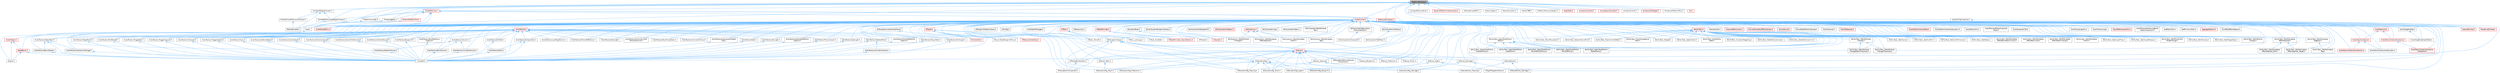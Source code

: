 digraph "PlatformMemory.h"
{
 // INTERACTIVE_SVG=YES
 // LATEX_PDF_SIZE
  bgcolor="transparent";
  edge [fontname=Helvetica,fontsize=10,labelfontname=Helvetica,labelfontsize=10];
  node [fontname=Helvetica,fontsize=10,shape=box,height=0.2,width=0.4];
  Node1 [id="Node000001",label="PlatformMemory.h",height=0.2,width=0.4,color="gray40", fillcolor="grey60", style="filled", fontcolor="black",tooltip=" "];
  Node1 -> Node2 [id="edge1_Node000001_Node000002",dir="back",color="steelblue1",style="solid",tooltip=" "];
  Node2 [id="Node000002",label="CachedOSPageAllocator.h",height=0.2,width=0.4,color="grey40", fillcolor="white", style="filled",URL="$d1/df2/CachedOSPageAllocator_8h.html",tooltip=" "];
  Node2 -> Node3 [id="edge2_Node000002_Node000003",dir="back",color="steelblue1",style="solid",tooltip=" "];
  Node3 [id="Node000003",label="CachedOSVeryLargePageAllocator.h",height=0.2,width=0.4,color="grey40", fillcolor="white", style="filled",URL="$dd/d53/CachedOSVeryLargePageAllocator_8h.html",tooltip=" "];
  Node3 -> Node4 [id="edge3_Node000003_Node000004",dir="back",color="steelblue1",style="solid",tooltip=" "];
  Node4 [id="Node000004",label="MallocBinned2.h",height=0.2,width=0.4,color="grey40", fillcolor="white", style="filled",URL="$d7/ddf/MallocBinned2_8h.html",tooltip=" "];
  Node2 -> Node4 [id="edge4_Node000002_Node000004",dir="back",color="steelblue1",style="solid",tooltip=" "];
  Node2 -> Node5 [id="edge5_Node000002_Node000005",dir="back",color="steelblue1",style="solid",tooltip=" "];
  Node5 [id="Node000005",label="PooledVirtualMemoryAllocator.h",height=0.2,width=0.4,color="grey40", fillcolor="white", style="filled",URL="$d2/d46/PooledVirtualMemoryAllocator_8h.html",tooltip=" "];
  Node5 -> Node4 [id="edge6_Node000005_Node000004",dir="back",color="steelblue1",style="solid",tooltip=" "];
  Node1 -> Node3 [id="edge7_Node000001_Node000003",dir="back",color="steelblue1",style="solid",tooltip=" "];
  Node1 -> Node6 [id="edge8_Node000001_Node000006",dir="back",color="steelblue1",style="solid",tooltip=" "];
  Node6 [id="Node000006",label="CompactBinaryValue.h",height=0.2,width=0.4,color="grey40", fillcolor="white", style="filled",URL="$d8/d11/CompactBinaryValue_8h.html",tooltip=" "];
  Node1 -> Node7 [id="edge9_Node000001_Node000007",dir="back",color="steelblue1",style="solid",tooltip=" "];
  Node7 [id="Node000007",label="CookOnTheFlyServer.h",height=0.2,width=0.4,color="grey40", fillcolor="white", style="filled",URL="$dc/dca/CookOnTheFlyServer_8h.html",tooltip=" "];
  Node7 -> Node8 [id="edge10_Node000007_Node000008",dir="back",color="steelblue1",style="solid",tooltip=" "];
  Node8 [id="Node000008",label="UnrealEd.h",height=0.2,width=0.4,color="grey40", fillcolor="white", style="filled",URL="$d2/d5f/UnrealEd_8h.html",tooltip=" "];
  Node1 -> Node9 [id="edge11_Node000001_Node000009",dir="back",color="steelblue1",style="solid",tooltip=" "];
  Node9 [id="Node000009",label="Core.h",height=0.2,width=0.4,color="grey40", fillcolor="white", style="filled",URL="$d6/dd7/Core_8h.html",tooltip=" "];
  Node9 -> Node10 [id="edge12_Node000009_Node000010",dir="back",color="steelblue1",style="solid",tooltip=" "];
  Node10 [id="Node000010",label="CoreUObject.h",height=0.2,width=0.4,color="red", fillcolor="#FFF0F0", style="filled",URL="$d0/ded/CoreUObject_8h.html",tooltip=" "];
  Node10 -> Node11 [id="edge13_Node000010_Node000011",dir="back",color="steelblue1",style="solid",tooltip=" "];
  Node11 [id="Node000011",label="Engine.h",height=0.2,width=0.4,color="grey40", fillcolor="white", style="filled",URL="$d1/d34/Public_2Engine_8h.html",tooltip=" "];
  Node10 -> Node13 [id="edge14_Node000010_Node000013",dir="back",color="steelblue1",style="solid",tooltip=" "];
  Node13 [id="Node000013",label="SlateBasics.h",height=0.2,width=0.4,color="red", fillcolor="#FFF0F0", style="filled",URL="$da/d2f/SlateBasics_8h.html",tooltip=" "];
  Node13 -> Node11 [id="edge15_Node000013_Node000011",dir="back",color="steelblue1",style="solid",tooltip=" "];
  Node13 -> Node8 [id="edge16_Node000013_Node000008",dir="back",color="steelblue1",style="solid",tooltip=" "];
  Node9 -> Node11 [id="edge17_Node000009_Node000011",dir="back",color="steelblue1",style="solid",tooltip=" "];
  Node9 -> Node13 [id="edge18_Node000009_Node000013",dir="back",color="steelblue1",style="solid",tooltip=" "];
  Node1 -> Node17 [id="edge19_Node000001_Node000017",dir="back",color="steelblue1",style="solid",tooltip=" "];
  Node17 [id="Node000017",label="CoreMinimal.h",height=0.2,width=0.4,color="red", fillcolor="#FFF0F0", style="filled",URL="$d7/d67/CoreMinimal_8h.html",tooltip=" "];
  Node17 -> Node18 [id="edge20_Node000017_Node000018",dir="back",color="steelblue1",style="solid",tooltip=" "];
  Node18 [id="Node000018",label="AIAsyncTaskBlueprintProxy.h",height=0.2,width=0.4,color="grey40", fillcolor="white", style="filled",URL="$db/d07/AIAsyncTaskBlueprintProxy_8h.html",tooltip=" "];
  Node17 -> Node19 [id="edge21_Node000017_Node000019",dir="back",color="steelblue1",style="solid",tooltip=" "];
  Node19 [id="Node000019",label="AIBlueprintHelperLibrary.h",height=0.2,width=0.4,color="grey40", fillcolor="white", style="filled",URL="$dc/d00/AIBlueprintHelperLibrary_8h.html",tooltip=" "];
  Node17 -> Node20 [id="edge22_Node000017_Node000020",dir="back",color="steelblue1",style="solid",tooltip=" "];
  Node20 [id="Node000020",label="AIConfig.h",height=0.2,width=0.4,color="grey40", fillcolor="white", style="filled",URL="$da/da3/AIConfig_8h.html",tooltip=" "];
  Node17 -> Node21 [id="edge23_Node000017_Node000021",dir="back",color="steelblue1",style="solid",tooltip=" "];
  Node21 [id="Node000021",label="AIController.h",height=0.2,width=0.4,color="red", fillcolor="#FFF0F0", style="filled",URL="$d7/dd8/AIController_8h.html",tooltip=" "];
  Node17 -> Node24 [id="edge24_Node000017_Node000024",dir="back",color="steelblue1",style="solid",tooltip=" "];
  Node24 [id="Node000024",label="AIDataProvider.h",height=0.2,width=0.4,color="red", fillcolor="#FFF0F0", style="filled",URL="$dd/d5b/AIDataProvider_8h.html",tooltip=" "];
  Node24 -> Node25 [id="edge25_Node000024_Node000025",dir="back",color="steelblue1",style="solid",tooltip=" "];
  Node25 [id="Node000025",label="AIDataProvider_QueryParams.h",height=0.2,width=0.4,color="red", fillcolor="#FFF0F0", style="filled",URL="$d3/dd9/AIDataProvider__QueryParams_8h.html",tooltip=" "];
  Node17 -> Node25 [id="edge26_Node000017_Node000025",dir="back",color="steelblue1",style="solid",tooltip=" "];
  Node17 -> Node35 [id="edge27_Node000017_Node000035",dir="back",color="steelblue1",style="solid",tooltip=" "];
  Node35 [id="Node000035",label="AIHotSpotManager.h",height=0.2,width=0.4,color="grey40", fillcolor="white", style="filled",URL="$da/d1d/AIHotSpotManager_8h.html",tooltip=" "];
  Node17 -> Node36 [id="edge28_Node000017_Node000036",dir="back",color="steelblue1",style="solid",tooltip=" "];
  Node36 [id="Node000036",label="AIModule.h",height=0.2,width=0.4,color="grey40", fillcolor="white", style="filled",URL="$d9/df1/AIModule_8h.html",tooltip=" "];
  Node17 -> Node37 [id="edge29_Node000017_Node000037",dir="back",color="steelblue1",style="solid",tooltip=" "];
  Node37 [id="Node000037",label="AIPerceptionComponent.h",height=0.2,width=0.4,color="grey40", fillcolor="white", style="filled",URL="$d6/d0a/AIPerceptionComponent_8h.html",tooltip=" "];
  Node17 -> Node38 [id="edge30_Node000017_Node000038",dir="back",color="steelblue1",style="solid",tooltip=" "];
  Node38 [id="Node000038",label="AIPerceptionListenerInterface.h",height=0.2,width=0.4,color="grey40", fillcolor="white", style="filled",URL="$d4/dd7/AIPerceptionListenerInterface_8h.html",tooltip=" "];
  Node38 -> Node21 [id="edge31_Node000038_Node000021",dir="back",color="steelblue1",style="solid",tooltip=" "];
  Node17 -> Node39 [id="edge32_Node000017_Node000039",dir="back",color="steelblue1",style="solid",tooltip=" "];
  Node39 [id="Node000039",label="AIPerceptionStimuliSource\lComponent.h",height=0.2,width=0.4,color="grey40", fillcolor="white", style="filled",URL="$df/da3/AIPerceptionStimuliSourceComponent_8h.html",tooltip=" "];
  Node17 -> Node40 [id="edge33_Node000017_Node000040",dir="back",color="steelblue1",style="solid",tooltip=" "];
  Node40 [id="Node000040",label="AIPerceptionSystem.h",height=0.2,width=0.4,color="grey40", fillcolor="white", style="filled",URL="$d0/d08/AIPerceptionSystem_8h.html",tooltip=" "];
  Node40 -> Node37 [id="edge34_Node000040_Node000037",dir="back",color="steelblue1",style="solid",tooltip=" "];
  Node17 -> Node41 [id="edge35_Node000017_Node000041",dir="back",color="steelblue1",style="solid",tooltip=" "];
  Node41 [id="Node000041",label="AIPerceptionTypes.h",height=0.2,width=0.4,color="grey40", fillcolor="white", style="filled",URL="$de/d00/AIPerceptionTypes_8h.html",tooltip=" "];
  Node41 -> Node37 [id="edge36_Node000041_Node000037",dir="back",color="steelblue1",style="solid",tooltip=" "];
  Node41 -> Node40 [id="edge37_Node000041_Node000040",dir="back",color="steelblue1",style="solid",tooltip=" "];
  Node41 -> Node42 [id="edge38_Node000041_Node000042",dir="back",color="steelblue1",style="solid",tooltip=" "];
  Node42 [id="Node000042",label="AISense.h",height=0.2,width=0.4,color="red", fillcolor="#FFF0F0", style="filled",URL="$d3/dbd/AISense_8h.html",tooltip=" "];
  Node42 -> Node37 [id="edge39_Node000042_Node000037",dir="back",color="steelblue1",style="solid",tooltip=" "];
  Node42 -> Node39 [id="edge40_Node000042_Node000039",dir="back",color="steelblue1",style="solid",tooltip=" "];
  Node42 -> Node40 [id="edge41_Node000042_Node000040",dir="back",color="steelblue1",style="solid",tooltip=" "];
  Node42 -> Node43 [id="edge42_Node000042_Node000043",dir="back",color="steelblue1",style="solid",tooltip=" "];
  Node43 [id="Node000043",label="AISenseConfig.h",height=0.2,width=0.4,color="grey40", fillcolor="white", style="filled",URL="$d4/d73/AISenseConfig_8h.html",tooltip=" "];
  Node43 -> Node44 [id="edge43_Node000043_Node000044",dir="back",color="steelblue1",style="solid",tooltip=" "];
  Node44 [id="Node000044",label="AISenseConfig_Blueprint.h",height=0.2,width=0.4,color="grey40", fillcolor="white", style="filled",URL="$d7/ddf/AISenseConfig__Blueprint_8h.html",tooltip=" "];
  Node43 -> Node45 [id="edge44_Node000043_Node000045",dir="back",color="steelblue1",style="solid",tooltip=" "];
  Node45 [id="Node000045",label="AISenseConfig_Damage.h",height=0.2,width=0.4,color="grey40", fillcolor="white", style="filled",URL="$d4/d13/AISenseConfig__Damage_8h.html",tooltip=" "];
  Node43 -> Node46 [id="edge45_Node000043_Node000046",dir="back",color="steelblue1",style="solid",tooltip=" "];
  Node46 [id="Node000046",label="AISenseConfig_Hearing.h",height=0.2,width=0.4,color="grey40", fillcolor="white", style="filled",URL="$df/d81/AISenseConfig__Hearing_8h.html",tooltip=" "];
  Node43 -> Node47 [id="edge46_Node000043_Node000047",dir="back",color="steelblue1",style="solid",tooltip=" "];
  Node47 [id="Node000047",label="AISenseConfig_Prediction.h",height=0.2,width=0.4,color="grey40", fillcolor="white", style="filled",URL="$d2/d6e/AISenseConfig__Prediction_8h.html",tooltip=" "];
  Node43 -> Node48 [id="edge47_Node000043_Node000048",dir="back",color="steelblue1",style="solid",tooltip=" "];
  Node48 [id="Node000048",label="AISenseConfig_Sight.h",height=0.2,width=0.4,color="grey40", fillcolor="white", style="filled",URL="$d7/d17/AISenseConfig__Sight_8h.html",tooltip=" "];
  Node43 -> Node49 [id="edge48_Node000043_Node000049",dir="back",color="steelblue1",style="solid",tooltip=" "];
  Node49 [id="Node000049",label="AISenseConfig_Team.h",height=0.2,width=0.4,color="grey40", fillcolor="white", style="filled",URL="$dc/daf/AISenseConfig__Team_8h.html",tooltip=" "];
  Node43 -> Node50 [id="edge49_Node000043_Node000050",dir="back",color="steelblue1",style="solid",tooltip=" "];
  Node50 [id="Node000050",label="AISenseConfig_Touch.h",height=0.2,width=0.4,color="grey40", fillcolor="white", style="filled",URL="$df/d3a/AISenseConfig__Touch_8h.html",tooltip=" "];
  Node42 -> Node44 [id="edge50_Node000042_Node000044",dir="back",color="steelblue1",style="solid",tooltip=" "];
  Node42 -> Node45 [id="edge51_Node000042_Node000045",dir="back",color="steelblue1",style="solid",tooltip=" "];
  Node42 -> Node46 [id="edge52_Node000042_Node000046",dir="back",color="steelblue1",style="solid",tooltip=" "];
  Node42 -> Node47 [id="edge53_Node000042_Node000047",dir="back",color="steelblue1",style="solid",tooltip=" "];
  Node42 -> Node48 [id="edge54_Node000042_Node000048",dir="back",color="steelblue1",style="solid",tooltip=" "];
  Node42 -> Node49 [id="edge55_Node000042_Node000049",dir="back",color="steelblue1",style="solid",tooltip=" "];
  Node42 -> Node50 [id="edge56_Node000042_Node000050",dir="back",color="steelblue1",style="solid",tooltip=" "];
  Node42 -> Node51 [id="edge57_Node000042_Node000051",dir="back",color="steelblue1",style="solid",tooltip=" "];
  Node51 [id="Node000051",label="AISense_Blueprint.h",height=0.2,width=0.4,color="grey40", fillcolor="white", style="filled",URL="$d6/d30/AISense__Blueprint_8h.html",tooltip=" "];
  Node42 -> Node52 [id="edge58_Node000042_Node000052",dir="back",color="steelblue1",style="solid",tooltip=" "];
  Node52 [id="Node000052",label="AISense_Damage.h",height=0.2,width=0.4,color="grey40", fillcolor="white", style="filled",URL="$dd/d37/AISense__Damage_8h.html",tooltip=" "];
  Node52 -> Node45 [id="edge59_Node000052_Node000045",dir="back",color="steelblue1",style="solid",tooltip=" "];
  Node52 -> Node53 [id="edge60_Node000052_Node000053",dir="back",color="steelblue1",style="solid",tooltip=" "];
  Node53 [id="Node000053",label="AISenseEvent_Damage.h",height=0.2,width=0.4,color="grey40", fillcolor="white", style="filled",URL="$db/d23/AISenseEvent__Damage_8h.html",tooltip=" "];
  Node42 -> Node54 [id="edge61_Node000042_Node000054",dir="back",color="steelblue1",style="solid",tooltip=" "];
  Node54 [id="Node000054",label="AISense_Hearing.h",height=0.2,width=0.4,color="grey40", fillcolor="white", style="filled",URL="$dc/d03/AISense__Hearing_8h.html",tooltip=" "];
  Node54 -> Node46 [id="edge62_Node000054_Node000046",dir="back",color="steelblue1",style="solid",tooltip=" "];
  Node54 -> Node55 [id="edge63_Node000054_Node000055",dir="back",color="steelblue1",style="solid",tooltip=" "];
  Node55 [id="Node000055",label="AISenseEvent_Hearing.h",height=0.2,width=0.4,color="grey40", fillcolor="white", style="filled",URL="$df/d3a/AISenseEvent__Hearing_8h.html",tooltip=" "];
  Node42 -> Node56 [id="edge64_Node000042_Node000056",dir="back",color="steelblue1",style="solid",tooltip=" "];
  Node56 [id="Node000056",label="AISense_Prediction.h",height=0.2,width=0.4,color="grey40", fillcolor="white", style="filled",URL="$d4/de0/AISense__Prediction_8h.html",tooltip=" "];
  Node42 -> Node57 [id="edge65_Node000042_Node000057",dir="back",color="steelblue1",style="solid",tooltip=" "];
  Node57 [id="Node000057",label="AISense_Sight.h",height=0.2,width=0.4,color="grey40", fillcolor="white", style="filled",URL="$d7/d6f/AISense__Sight_8h.html",tooltip=" "];
  Node57 -> Node48 [id="edge66_Node000057_Node000048",dir="back",color="steelblue1",style="solid",tooltip=" "];
  Node57 -> Node58 [id="edge67_Node000057_Node000058",dir="back",color="steelblue1",style="solid",tooltip=" "];
  Node58 [id="Node000058",label="AISightTargetInterface.h",height=0.2,width=0.4,color="grey40", fillcolor="white", style="filled",URL="$d0/dd7/AISightTargetInterface_8h.html",tooltip=" "];
  Node42 -> Node59 [id="edge68_Node000042_Node000059",dir="back",color="steelblue1",style="solid",tooltip=" "];
  Node59 [id="Node000059",label="AISense_Team.h",height=0.2,width=0.4,color="grey40", fillcolor="white", style="filled",URL="$d7/d7a/AISense__Team_8h.html",tooltip=" "];
  Node59 -> Node49 [id="edge69_Node000059_Node000049",dir="back",color="steelblue1",style="solid",tooltip=" "];
  Node42 -> Node60 [id="edge70_Node000042_Node000060",dir="back",color="steelblue1",style="solid",tooltip=" "];
  Node60 [id="Node000060",label="AISense_Touch.h",height=0.2,width=0.4,color="grey40", fillcolor="white", style="filled",URL="$d6/db4/AISense__Touch_8h.html",tooltip=" "];
  Node41 -> Node43 [id="edge71_Node000041_Node000043",dir="back",color="steelblue1",style="solid",tooltip=" "];
  Node41 -> Node46 [id="edge72_Node000041_Node000046",dir="back",color="steelblue1",style="solid",tooltip=" "];
  Node41 -> Node48 [id="edge73_Node000041_Node000048",dir="back",color="steelblue1",style="solid",tooltip=" "];
  Node41 -> Node61 [id="edge74_Node000041_Node000061",dir="back",color="steelblue1",style="solid",tooltip=" "];
  Node61 [id="Node000061",label="AISenseEvent.h",height=0.2,width=0.4,color="grey40", fillcolor="white", style="filled",URL="$de/d44/AISenseEvent_8h.html",tooltip=" "];
  Node61 -> Node53 [id="edge75_Node000061_Node000053",dir="back",color="steelblue1",style="solid",tooltip=" "];
  Node61 -> Node55 [id="edge76_Node000061_Node000055",dir="back",color="steelblue1",style="solid",tooltip=" "];
  Node17 -> Node62 [id="edge77_Node000017_Node000062",dir="back",color="steelblue1",style="solid",tooltip=" "];
  Node62 [id="Node000062",label="AIResourceInterface.h",height=0.2,width=0.4,color="red", fillcolor="#FFF0F0", style="filled",URL="$dd/d0d/AIResourceInterface_8h.html",tooltip=" "];
  Node17 -> Node119 [id="edge78_Node000017_Node000119",dir="back",color="steelblue1",style="solid",tooltip=" "];
  Node119 [id="Node000119",label="AIResources.h",height=0.2,width=0.4,color="grey40", fillcolor="white", style="filled",URL="$d9/db0/AIResources_8h.html",tooltip=" "];
  Node17 -> Node42 [id="edge79_Node000017_Node000042",dir="back",color="steelblue1",style="solid",tooltip=" "];
  Node17 -> Node43 [id="edge80_Node000017_Node000043",dir="back",color="steelblue1",style="solid",tooltip=" "];
  Node17 -> Node44 [id="edge81_Node000017_Node000044",dir="back",color="steelblue1",style="solid",tooltip=" "];
  Node17 -> Node45 [id="edge82_Node000017_Node000045",dir="back",color="steelblue1",style="solid",tooltip=" "];
  Node17 -> Node46 [id="edge83_Node000017_Node000046",dir="back",color="steelblue1",style="solid",tooltip=" "];
  Node17 -> Node47 [id="edge84_Node000017_Node000047",dir="back",color="steelblue1",style="solid",tooltip=" "];
  Node17 -> Node48 [id="edge85_Node000017_Node000048",dir="back",color="steelblue1",style="solid",tooltip=" "];
  Node17 -> Node49 [id="edge86_Node000017_Node000049",dir="back",color="steelblue1",style="solid",tooltip=" "];
  Node17 -> Node50 [id="edge87_Node000017_Node000050",dir="back",color="steelblue1",style="solid",tooltip=" "];
  Node17 -> Node61 [id="edge88_Node000017_Node000061",dir="back",color="steelblue1",style="solid",tooltip=" "];
  Node17 -> Node53 [id="edge89_Node000017_Node000053",dir="back",color="steelblue1",style="solid",tooltip=" "];
  Node17 -> Node55 [id="edge90_Node000017_Node000055",dir="back",color="steelblue1",style="solid",tooltip=" "];
  Node17 -> Node51 [id="edge91_Node000017_Node000051",dir="back",color="steelblue1",style="solid",tooltip=" "];
  Node17 -> Node52 [id="edge92_Node000017_Node000052",dir="back",color="steelblue1",style="solid",tooltip=" "];
  Node17 -> Node54 [id="edge93_Node000017_Node000054",dir="back",color="steelblue1",style="solid",tooltip=" "];
  Node17 -> Node56 [id="edge94_Node000017_Node000056",dir="back",color="steelblue1",style="solid",tooltip=" "];
  Node17 -> Node57 [id="edge95_Node000017_Node000057",dir="back",color="steelblue1",style="solid",tooltip=" "];
  Node17 -> Node59 [id="edge96_Node000017_Node000059",dir="back",color="steelblue1",style="solid",tooltip=" "];
  Node17 -> Node60 [id="edge97_Node000017_Node000060",dir="back",color="steelblue1",style="solid",tooltip=" "];
  Node17 -> Node58 [id="edge98_Node000017_Node000058",dir="back",color="steelblue1",style="solid",tooltip=" "];
  Node17 -> Node120 [id="edge99_Node000017_Node000120",dir="back",color="steelblue1",style="solid",tooltip=" "];
  Node120 [id="Node000120",label="AISystem.h",height=0.2,width=0.4,color="red", fillcolor="#FFF0F0", style="filled",URL="$d0/d71/AISystem_8h.html",tooltip=" "];
  Node17 -> Node125 [id="edge100_Node000017_Node000125",dir="back",color="steelblue1",style="solid",tooltip=" "];
  Node125 [id="Node000125",label="AISystemBase.h",height=0.2,width=0.4,color="grey40", fillcolor="white", style="filled",URL="$d5/d44/AISystemBase_8h.html",tooltip=" "];
  Node125 -> Node36 [id="edge101_Node000125_Node000036",dir="back",color="steelblue1",style="solid",tooltip=" "];
  Node125 -> Node120 [id="edge102_Node000125_Node000120",dir="back",color="steelblue1",style="solid",tooltip=" "];
  Node17 -> Node126 [id="edge103_Node000017_Node000126",dir="back",color="steelblue1",style="solid",tooltip=" "];
  Node126 [id="Node000126",label="AITask.h",height=0.2,width=0.4,color="red", fillcolor="#FFF0F0", style="filled",URL="$d6/de2/AITask_8h.html",tooltip=" "];
  Node126 -> Node127 [id="edge104_Node000126_Node000127",dir="back",color="steelblue1",style="solid",tooltip=" "];
  Node127 [id="Node000127",label="AITask_LockLogic.h",height=0.2,width=0.4,color="grey40", fillcolor="white", style="filled",URL="$d8/d28/AITask__LockLogic_8h.html",tooltip=" "];
  Node126 -> Node116 [id="edge105_Node000126_Node000116",dir="back",color="steelblue1",style="solid",tooltip=" "];
  Node116 [id="Node000116",label="AITask_MoveTo.h",height=0.2,width=0.4,color="grey40", fillcolor="white", style="filled",URL="$d4/dc4/AITask__MoveTo_8h.html",tooltip=" "];
  Node126 -> Node128 [id="edge106_Node000126_Node000128",dir="back",color="steelblue1",style="solid",tooltip=" "];
  Node128 [id="Node000128",label="AITask_RunEQS.h",height=0.2,width=0.4,color="grey40", fillcolor="white", style="filled",URL="$d9/d9f/AITask__RunEQS_8h.html",tooltip=" "];
  Node17 -> Node127 [id="edge107_Node000017_Node000127",dir="back",color="steelblue1",style="solid",tooltip=" "];
  Node17 -> Node116 [id="edge108_Node000017_Node000116",dir="back",color="steelblue1",style="solid",tooltip=" "];
  Node17 -> Node128 [id="edge109_Node000017_Node000128",dir="back",color="steelblue1",style="solid",tooltip=" "];
  Node17 -> Node129 [id="edge110_Node000017_Node000129",dir="back",color="steelblue1",style="solid",tooltip=" "];
  Node129 [id="Node000129",label="AITypes.h",height=0.2,width=0.4,color="red", fillcolor="#FFF0F0", style="filled",URL="$dd/d64/AITypes_8h.html",tooltip=" "];
  Node129 -> Node18 [id="edge111_Node000129_Node000018",dir="back",color="steelblue1",style="solid",tooltip=" "];
  Node129 -> Node21 [id="edge112_Node000129_Node000021",dir="back",color="steelblue1",style="solid",tooltip=" "];
  Node129 -> Node41 [id="edge113_Node000129_Node000041",dir="back",color="steelblue1",style="solid",tooltip=" "];
  Node129 -> Node62 [id="edge114_Node000129_Node000062",dir="back",color="steelblue1",style="solid",tooltip=" "];
  Node129 -> Node116 [id="edge115_Node000129_Node000116",dir="back",color="steelblue1",style="solid",tooltip=" "];
  Node17 -> Node134 [id="edge116_Node000017_Node000134",dir="back",color="steelblue1",style="solid",tooltip=" "];
  Node134 [id="Node000134",label="AbilityAsync.h",height=0.2,width=0.4,color="red", fillcolor="#FFF0F0", style="filled",URL="$d8/dce/AbilityAsync_8h.html",tooltip=" "];
  Node134 -> Node135 [id="edge117_Node000134_Node000135",dir="back",color="steelblue1",style="solid",tooltip=" "];
  Node135 [id="Node000135",label="AbilityAsync_WaitAttribute\lChanged.h",height=0.2,width=0.4,color="grey40", fillcolor="white", style="filled",URL="$d8/d81/AbilityAsync__WaitAttributeChanged_8h.html",tooltip=" "];
  Node134 -> Node136 [id="edge118_Node000134_Node000136",dir="back",color="steelblue1",style="solid",tooltip=" "];
  Node136 [id="Node000136",label="AbilityAsync_WaitGameplay\lEffectApplied.h",height=0.2,width=0.4,color="grey40", fillcolor="white", style="filled",URL="$dd/d1a/AbilityAsync__WaitGameplayEffectApplied_8h.html",tooltip=" "];
  Node134 -> Node137 [id="edge119_Node000134_Node000137",dir="back",color="steelblue1",style="solid",tooltip=" "];
  Node137 [id="Node000137",label="AbilityAsync_WaitGameplay\lEvent.h",height=0.2,width=0.4,color="grey40", fillcolor="white", style="filled",URL="$d4/d2d/AbilityAsync__WaitGameplayEvent_8h.html",tooltip=" "];
  Node134 -> Node138 [id="edge120_Node000134_Node000138",dir="back",color="steelblue1",style="solid",tooltip=" "];
  Node138 [id="Node000138",label="AbilityAsync_WaitGameplay\lTag.h",height=0.2,width=0.4,color="grey40", fillcolor="white", style="filled",URL="$d8/dc5/AbilityAsync__WaitGameplayTag_8h.html",tooltip=" "];
  Node17 -> Node135 [id="edge121_Node000017_Node000135",dir="back",color="steelblue1",style="solid",tooltip=" "];
  Node17 -> Node136 [id="edge122_Node000017_Node000136",dir="back",color="steelblue1",style="solid",tooltip=" "];
  Node17 -> Node137 [id="edge123_Node000017_Node000137",dir="back",color="steelblue1",style="solid",tooltip=" "];
  Node17 -> Node138 [id="edge124_Node000017_Node000138",dir="back",color="steelblue1",style="solid",tooltip=" "];
  Node17 -> Node141 [id="edge125_Node000017_Node000141",dir="back",color="steelblue1",style="solid",tooltip=" "];
  Node141 [id="Node000141",label="AbilitySystemBlueprintLibrary.h",height=0.2,width=0.4,color="grey40", fillcolor="white", style="filled",URL="$d5/dd6/AbilitySystemBlueprintLibrary_8h.html",tooltip=" "];
  Node17 -> Node142 [id="edge126_Node000017_Node000142",dir="back",color="steelblue1",style="solid",tooltip=" "];
  Node142 [id="Node000142",label="AbilitySystemComponent.h",height=0.2,width=0.4,color="grey40", fillcolor="white", style="filled",URL="$d0/da3/AbilitySystemComponent_8h.html",tooltip=" "];
  Node17 -> Node143 [id="edge127_Node000017_Node000143",dir="back",color="steelblue1",style="solid",tooltip=" "];
  Node143 [id="Node000143",label="AbilitySystemDebugHUD.h",height=0.2,width=0.4,color="grey40", fillcolor="white", style="filled",URL="$dc/d84/AbilitySystemDebugHUD_8h.html",tooltip=" "];
  Node17 -> Node144 [id="edge128_Node000017_Node000144",dir="back",color="steelblue1",style="solid",tooltip=" "];
  Node144 [id="Node000144",label="AbilitySystemGlobals.h",height=0.2,width=0.4,color="red", fillcolor="#FFF0F0", style="filled",URL="$dc/d82/AbilitySystemGlobals_8h.html",tooltip=" "];
  Node17 -> Node146 [id="edge129_Node000017_Node000146",dir="back",color="steelblue1",style="solid",tooltip=" "];
  Node146 [id="Node000146",label="AbilitySystemInterface.h",height=0.2,width=0.4,color="grey40", fillcolor="white", style="filled",URL="$d8/d76/AbilitySystemInterface_8h.html",tooltip=" "];
  Node146 -> Node147 [id="edge130_Node000146_Node000147",dir="back",color="steelblue1",style="solid",tooltip=" "];
  Node147 [id="Node000147",label="AbilitySystemTestPawn.h",height=0.2,width=0.4,color="grey40", fillcolor="white", style="filled",URL="$d9/d5f/AbilitySystemTestPawn_8h.html",tooltip=" "];
  Node17 -> Node148 [id="edge131_Node000017_Node000148",dir="back",color="steelblue1",style="solid",tooltip=" "];
  Node148 [id="Node000148",label="AbilitySystemLog.h",height=0.2,width=0.4,color="grey40", fillcolor="white", style="filled",URL="$d9/d0f/AbilitySystemLog_8h.html",tooltip=" "];
  Node17 -> Node149 [id="edge132_Node000017_Node000149",dir="back",color="steelblue1",style="solid",tooltip=" "];
  Node149 [id="Node000149",label="AbilitySystemReplication\lProxyInterface.h",height=0.2,width=0.4,color="grey40", fillcolor="white", style="filled",URL="$d9/d17/AbilitySystemReplicationProxyInterface_8h.html",tooltip=" "];
  Node149 -> Node142 [id="edge133_Node000149_Node000142",dir="back",color="steelblue1",style="solid",tooltip=" "];
  Node17 -> Node150 [id="edge134_Node000017_Node000150",dir="back",color="steelblue1",style="solid",tooltip=" "];
  Node150 [id="Node000150",label="AbilitySystemStats.h",height=0.2,width=0.4,color="grey40", fillcolor="white", style="filled",URL="$d2/d42/AbilitySystemStats_8h.html",tooltip=" "];
  Node17 -> Node151 [id="edge135_Node000017_Node000151",dir="back",color="steelblue1",style="solid",tooltip=" "];
  Node151 [id="Node000151",label="AbilitySystemTestAttribute\lSet.h",height=0.2,width=0.4,color="grey40", fillcolor="white", style="filled",URL="$df/d1f/AbilitySystemTestAttributeSet_8h.html",tooltip=" "];
  Node17 -> Node147 [id="edge136_Node000017_Node000147",dir="back",color="steelblue1",style="solid",tooltip=" "];
  Node17 -> Node152 [id="edge137_Node000017_Node000152",dir="back",color="steelblue1",style="solid",tooltip=" "];
  Node152 [id="Node000152",label="AbilityTask.h",height=0.2,width=0.4,color="red", fillcolor="#FFF0F0", style="filled",URL="$d2/d8e/AbilityTask_8h.html",tooltip=" "];
  Node152 -> Node153 [id="edge138_Node000152_Node000153",dir="back",color="steelblue1",style="solid",tooltip=" "];
  Node153 [id="Node000153",label="AbilityTask_ApplyRootMotion\lConstantForce.h",height=0.2,width=0.4,color="grey40", fillcolor="white", style="filled",URL="$d0/de8/AbilityTask__ApplyRootMotionConstantForce_8h.html",tooltip=" "];
  Node152 -> Node154 [id="edge139_Node000152_Node000154",dir="back",color="steelblue1",style="solid",tooltip=" "];
  Node154 [id="Node000154",label="AbilityTask_ApplyRootMotion\lJumpForce.h",height=0.2,width=0.4,color="grey40", fillcolor="white", style="filled",URL="$d7/db6/AbilityTask__ApplyRootMotionJumpForce_8h.html",tooltip=" "];
  Node152 -> Node155 [id="edge140_Node000152_Node000155",dir="back",color="steelblue1",style="solid",tooltip=" "];
  Node155 [id="Node000155",label="AbilityTask_ApplyRootMotion\lMoveToActorForce.h",height=0.2,width=0.4,color="grey40", fillcolor="white", style="filled",URL="$d5/de3/AbilityTask__ApplyRootMotionMoveToActorForce_8h.html",tooltip=" "];
  Node152 -> Node156 [id="edge141_Node000152_Node000156",dir="back",color="steelblue1",style="solid",tooltip=" "];
  Node156 [id="Node000156",label="AbilityTask_ApplyRootMotion\lMoveToForce.h",height=0.2,width=0.4,color="grey40", fillcolor="white", style="filled",URL="$d3/dc3/AbilityTask__ApplyRootMotionMoveToForce_8h.html",tooltip=" "];
  Node152 -> Node157 [id="edge142_Node000152_Node000157",dir="back",color="steelblue1",style="solid",tooltip=" "];
  Node157 [id="Node000157",label="AbilityTask_ApplyRootMotion\lRadialForce.h",height=0.2,width=0.4,color="grey40", fillcolor="white", style="filled",URL="$da/d06/AbilityTask__ApplyRootMotionRadialForce_8h.html",tooltip=" "];
  Node152 -> Node158 [id="edge143_Node000152_Node000158",dir="back",color="steelblue1",style="solid",tooltip=" "];
  Node158 [id="Node000158",label="AbilityTask_ApplyRootMotion\l_Base.h",height=0.2,width=0.4,color="grey40", fillcolor="white", style="filled",URL="$d8/d7d/AbilityTask__ApplyRootMotion__Base_8h.html",tooltip=" "];
  Node158 -> Node153 [id="edge144_Node000158_Node000153",dir="back",color="steelblue1",style="solid",tooltip=" "];
  Node158 -> Node154 [id="edge145_Node000158_Node000154",dir="back",color="steelblue1",style="solid",tooltip=" "];
  Node158 -> Node155 [id="edge146_Node000158_Node000155",dir="back",color="steelblue1",style="solid",tooltip=" "];
  Node158 -> Node156 [id="edge147_Node000158_Node000156",dir="back",color="steelblue1",style="solid",tooltip=" "];
  Node158 -> Node157 [id="edge148_Node000158_Node000157",dir="back",color="steelblue1",style="solid",tooltip=" "];
  Node152 -> Node159 [id="edge149_Node000152_Node000159",dir="back",color="steelblue1",style="solid",tooltip=" "];
  Node159 [id="Node000159",label="AbilityTask_MoveToLocation.h",height=0.2,width=0.4,color="grey40", fillcolor="white", style="filled",URL="$da/d8d/AbilityTask__MoveToLocation_8h.html",tooltip=" "];
  Node152 -> Node160 [id="edge150_Node000152_Node000160",dir="back",color="steelblue1",style="solid",tooltip=" "];
  Node160 [id="Node000160",label="AbilityTask_NetworkSyncPoint.h",height=0.2,width=0.4,color="grey40", fillcolor="white", style="filled",URL="$dc/d62/AbilityTask__NetworkSyncPoint_8h.html",tooltip=" "];
  Node152 -> Node161 [id="edge151_Node000152_Node000161",dir="back",color="steelblue1",style="solid",tooltip=" "];
  Node161 [id="Node000161",label="AbilityTask_PlayAnimAndWait.h",height=0.2,width=0.4,color="grey40", fillcolor="white", style="filled",URL="$d4/d50/AbilityTask__PlayAnimAndWait_8h.html",tooltip=" "];
  Node152 -> Node162 [id="edge152_Node000152_Node000162",dir="back",color="steelblue1",style="solid",tooltip=" "];
  Node162 [id="Node000162",label="AbilityTask_PlayMontageAnd\lWait.h",height=0.2,width=0.4,color="grey40", fillcolor="white", style="filled",URL="$de/d05/AbilityTask__PlayMontageAndWait_8h.html",tooltip=" "];
  Node152 -> Node163 [id="edge153_Node000152_Node000163",dir="back",color="steelblue1",style="solid",tooltip=" "];
  Node163 [id="Node000163",label="AbilityTask_Repeat.h",height=0.2,width=0.4,color="grey40", fillcolor="white", style="filled",URL="$da/d7d/AbilityTask__Repeat_8h.html",tooltip=" "];
  Node152 -> Node164 [id="edge154_Node000152_Node000164",dir="back",color="steelblue1",style="solid",tooltip=" "];
  Node164 [id="Node000164",label="AbilityTask_SpawnActor.h",height=0.2,width=0.4,color="grey40", fillcolor="white", style="filled",URL="$dc/d97/AbilityTask__SpawnActor_8h.html",tooltip=" "];
  Node152 -> Node165 [id="edge155_Node000152_Node000165",dir="back",color="steelblue1",style="solid",tooltip=" "];
  Node165 [id="Node000165",label="AbilityTask_StartAbility\lState.h",height=0.2,width=0.4,color="grey40", fillcolor="white", style="filled",URL="$db/d91/AbilityTask__StartAbilityState_8h.html",tooltip=" "];
  Node152 -> Node166 [id="edge156_Node000152_Node000166",dir="back",color="steelblue1",style="solid",tooltip=" "];
  Node166 [id="Node000166",label="AbilityTask_VisualizeTargeting.h",height=0.2,width=0.4,color="grey40", fillcolor="white", style="filled",URL="$df/dbd/AbilityTask__VisualizeTargeting_8h.html",tooltip=" "];
  Node152 -> Node167 [id="edge157_Node000152_Node000167",dir="back",color="steelblue1",style="solid",tooltip=" "];
  Node167 [id="Node000167",label="AbilityTask_WaitAbilityActivate.h",height=0.2,width=0.4,color="grey40", fillcolor="white", style="filled",URL="$db/da3/AbilityTask__WaitAbilityActivate_8h.html",tooltip=" "];
  Node152 -> Node168 [id="edge158_Node000152_Node000168",dir="back",color="steelblue1",style="solid",tooltip=" "];
  Node168 [id="Node000168",label="AbilityTask_WaitAbilityCommit.h",height=0.2,width=0.4,color="grey40", fillcolor="white", style="filled",URL="$de/de8/AbilityTask__WaitAbilityCommit_8h.html",tooltip=" "];
  Node152 -> Node169 [id="edge159_Node000152_Node000169",dir="back",color="steelblue1",style="solid",tooltip=" "];
  Node169 [id="Node000169",label="AbilityTask_WaitAttribute\lChange.h",height=0.2,width=0.4,color="grey40", fillcolor="white", style="filled",URL="$dd/d60/AbilityTask__WaitAttributeChange_8h.html",tooltip=" "];
  Node169 -> Node170 [id="edge160_Node000169_Node000170",dir="back",color="steelblue1",style="solid",tooltip=" "];
  Node170 [id="Node000170",label="AbilityTask_WaitAttribute\lChangeRatioThreshold.h",height=0.2,width=0.4,color="grey40", fillcolor="white", style="filled",URL="$de/d5e/AbilityTask__WaitAttributeChangeRatioThreshold_8h.html",tooltip=" "];
  Node169 -> Node171 [id="edge161_Node000169_Node000171",dir="back",color="steelblue1",style="solid",tooltip=" "];
  Node171 [id="Node000171",label="AbilityTask_WaitAttribute\lChangeThreshold.h",height=0.2,width=0.4,color="grey40", fillcolor="white", style="filled",URL="$db/d3e/AbilityTask__WaitAttributeChangeThreshold_8h.html",tooltip=" "];
  Node152 -> Node170 [id="edge162_Node000152_Node000170",dir="back",color="steelblue1",style="solid",tooltip=" "];
  Node152 -> Node171 [id="edge163_Node000152_Node000171",dir="back",color="steelblue1",style="solid",tooltip=" "];
  Node152 -> Node172 [id="edge164_Node000152_Node000172",dir="back",color="steelblue1",style="solid",tooltip=" "];
  Node172 [id="Node000172",label="AbilityTask_WaitCancel.h",height=0.2,width=0.4,color="grey40", fillcolor="white", style="filled",URL="$dc/d16/AbilityTask__WaitCancel_8h.html",tooltip=" "];
  Node152 -> Node173 [id="edge165_Node000152_Node000173",dir="back",color="steelblue1",style="solid",tooltip=" "];
  Node173 [id="Node000173",label="AbilityTask_WaitConfirm.h",height=0.2,width=0.4,color="grey40", fillcolor="white", style="filled",URL="$d3/d4f/AbilityTask__WaitConfirm_8h.html",tooltip=" "];
  Node152 -> Node174 [id="edge166_Node000152_Node000174",dir="back",color="steelblue1",style="solid",tooltip=" "];
  Node174 [id="Node000174",label="AbilityTask_WaitConfirmCancel.h",height=0.2,width=0.4,color="grey40", fillcolor="white", style="filled",URL="$de/d88/AbilityTask__WaitConfirmCancel_8h.html",tooltip=" "];
  Node152 -> Node175 [id="edge167_Node000152_Node000175",dir="back",color="steelblue1",style="solid",tooltip=" "];
  Node175 [id="Node000175",label="AbilityTask_WaitDelay.h",height=0.2,width=0.4,color="grey40", fillcolor="white", style="filled",URL="$dc/d63/AbilityTask__WaitDelay_8h.html",tooltip=" "];
  Node152 -> Node176 [id="edge168_Node000152_Node000176",dir="back",color="steelblue1",style="solid",tooltip=" "];
  Node176 [id="Node000176",label="AbilityTask_WaitGameplay\lEffectApplied.h",height=0.2,width=0.4,color="grey40", fillcolor="white", style="filled",URL="$d8/dfe/AbilityTask__WaitGameplayEffectApplied_8h.html",tooltip=" "];
  Node176 -> Node177 [id="edge169_Node000176_Node000177",dir="back",color="steelblue1",style="solid",tooltip=" "];
  Node177 [id="Node000177",label="AbilityTask_WaitGameplay\lEffectApplied_Self.h",height=0.2,width=0.4,color="grey40", fillcolor="white", style="filled",URL="$d0/d01/AbilityTask__WaitGameplayEffectApplied__Self_8h.html",tooltip=" "];
  Node176 -> Node178 [id="edge170_Node000176_Node000178",dir="back",color="steelblue1",style="solid",tooltip=" "];
  Node178 [id="Node000178",label="AbilityTask_WaitGameplay\lEffectApplied_Target.h",height=0.2,width=0.4,color="grey40", fillcolor="white", style="filled",URL="$db/dc4/AbilityTask__WaitGameplayEffectApplied__Target_8h.html",tooltip=" "];
  Node152 -> Node179 [id="edge171_Node000152_Node000179",dir="back",color="steelblue1",style="solid",tooltip=" "];
  Node179 [id="Node000179",label="AbilityTask_WaitGameplay\lEffectBlockedImmunity.h",height=0.2,width=0.4,color="grey40", fillcolor="white", style="filled",URL="$d4/d24/AbilityTask__WaitGameplayEffectBlockedImmunity_8h.html",tooltip=" "];
  Node152 -> Node180 [id="edge172_Node000152_Node000180",dir="back",color="steelblue1",style="solid",tooltip=" "];
  Node180 [id="Node000180",label="AbilityTask_WaitGameplay\lEffectRemoved.h",height=0.2,width=0.4,color="grey40", fillcolor="white", style="filled",URL="$d1/da9/AbilityTask__WaitGameplayEffectRemoved_8h.html",tooltip=" "];
  Node152 -> Node181 [id="edge173_Node000152_Node000181",dir="back",color="steelblue1",style="solid",tooltip=" "];
  Node181 [id="Node000181",label="AbilityTask_WaitGameplay\lEffectStackChange.h",height=0.2,width=0.4,color="grey40", fillcolor="white", style="filled",URL="$de/db3/AbilityTask__WaitGameplayEffectStackChange_8h.html",tooltip=" "];
  Node152 -> Node182 [id="edge174_Node000152_Node000182",dir="back",color="steelblue1",style="solid",tooltip=" "];
  Node182 [id="Node000182",label="AbilityTask_WaitGameplay\lEvent.h",height=0.2,width=0.4,color="grey40", fillcolor="white", style="filled",URL="$dc/db8/AbilityTask__WaitGameplayEvent_8h.html",tooltip=" "];
  Node152 -> Node183 [id="edge175_Node000152_Node000183",dir="back",color="steelblue1",style="solid",tooltip=" "];
  Node183 [id="Node000183",label="AbilityTask_WaitGameplay\lTagBase.h",height=0.2,width=0.4,color="grey40", fillcolor="white", style="filled",URL="$d8/dd0/AbilityTask__WaitGameplayTagBase_8h.html",tooltip=" "];
  Node183 -> Node184 [id="edge176_Node000183_Node000184",dir="back",color="steelblue1",style="solid",tooltip=" "];
  Node184 [id="Node000184",label="AbilityTask_WaitGameplay\lTag.h",height=0.2,width=0.4,color="grey40", fillcolor="white", style="filled",URL="$d3/d4f/AbilityTask__WaitGameplayTag_8h.html",tooltip=" "];
  Node152 -> Node187 [id="edge177_Node000152_Node000187",dir="back",color="steelblue1",style="solid",tooltip=" "];
  Node187 [id="Node000187",label="AbilityTask_WaitInputPress.h",height=0.2,width=0.4,color="grey40", fillcolor="white", style="filled",URL="$d6/d00/AbilityTask__WaitInputPress_8h.html",tooltip=" "];
  Node152 -> Node188 [id="edge178_Node000152_Node000188",dir="back",color="steelblue1",style="solid",tooltip=" "];
  Node188 [id="Node000188",label="AbilityTask_WaitInputRelease.h",height=0.2,width=0.4,color="grey40", fillcolor="white", style="filled",URL="$d1/d89/AbilityTask__WaitInputRelease_8h.html",tooltip=" "];
  Node152 -> Node189 [id="edge179_Node000152_Node000189",dir="back",color="steelblue1",style="solid",tooltip=" "];
  Node189 [id="Node000189",label="AbilityTask_WaitMovement\lModeChange.h",height=0.2,width=0.4,color="grey40", fillcolor="white", style="filled",URL="$d9/df7/AbilityTask__WaitMovementModeChange_8h.html",tooltip=" "];
  Node152 -> Node190 [id="edge180_Node000152_Node000190",dir="back",color="steelblue1",style="solid",tooltip=" "];
  Node190 [id="Node000190",label="AbilityTask_WaitOverlap.h",height=0.2,width=0.4,color="grey40", fillcolor="white", style="filled",URL="$d9/dab/AbilityTask__WaitOverlap_8h.html",tooltip=" "];
  Node152 -> Node191 [id="edge181_Node000152_Node000191",dir="back",color="steelblue1",style="solid",tooltip=" "];
  Node191 [id="Node000191",label="AbilityTask_WaitTargetData.h",height=0.2,width=0.4,color="grey40", fillcolor="white", style="filled",URL="$d2/d40/AbilityTask__WaitTargetData_8h.html",tooltip=" "];
  Node152 -> Node192 [id="edge182_Node000152_Node000192",dir="back",color="steelblue1",style="solid",tooltip=" "];
  Node192 [id="Node000192",label="AbilityTask_WaitVelocity\lChange.h",height=0.2,width=0.4,color="grey40", fillcolor="white", style="filled",URL="$da/d38/AbilityTask__WaitVelocityChange_8h.html",tooltip=" "];
  Node17 -> Node153 [id="edge183_Node000017_Node000153",dir="back",color="steelblue1",style="solid",tooltip=" "];
  Node17 -> Node154 [id="edge184_Node000017_Node000154",dir="back",color="steelblue1",style="solid",tooltip=" "];
  Node17 -> Node155 [id="edge185_Node000017_Node000155",dir="back",color="steelblue1",style="solid",tooltip=" "];
  Node17 -> Node156 [id="edge186_Node000017_Node000156",dir="back",color="steelblue1",style="solid",tooltip=" "];
  Node17 -> Node157 [id="edge187_Node000017_Node000157",dir="back",color="steelblue1",style="solid",tooltip=" "];
  Node17 -> Node158 [id="edge188_Node000017_Node000158",dir="back",color="steelblue1",style="solid",tooltip=" "];
  Node17 -> Node159 [id="edge189_Node000017_Node000159",dir="back",color="steelblue1",style="solid",tooltip=" "];
  Node17 -> Node160 [id="edge190_Node000017_Node000160",dir="back",color="steelblue1",style="solid",tooltip=" "];
  Node17 -> Node161 [id="edge191_Node000017_Node000161",dir="back",color="steelblue1",style="solid",tooltip=" "];
  Node17 -> Node162 [id="edge192_Node000017_Node000162",dir="back",color="steelblue1",style="solid",tooltip=" "];
  Node17 -> Node163 [id="edge193_Node000017_Node000163",dir="back",color="steelblue1",style="solid",tooltip=" "];
  Node17 -> Node164 [id="edge194_Node000017_Node000164",dir="back",color="steelblue1",style="solid",tooltip=" "];
  Node17 -> Node165 [id="edge195_Node000017_Node000165",dir="back",color="steelblue1",style="solid",tooltip=" "];
  Node17 -> Node166 [id="edge196_Node000017_Node000166",dir="back",color="steelblue1",style="solid",tooltip=" "];
  Node17 -> Node167 [id="edge197_Node000017_Node000167",dir="back",color="steelblue1",style="solid",tooltip=" "];
  Node17 -> Node168 [id="edge198_Node000017_Node000168",dir="back",color="steelblue1",style="solid",tooltip=" "];
  Node17 -> Node169 [id="edge199_Node000017_Node000169",dir="back",color="steelblue1",style="solid",tooltip=" "];
  Node17 -> Node170 [id="edge200_Node000017_Node000170",dir="back",color="steelblue1",style="solid",tooltip=" "];
  Node17 -> Node171 [id="edge201_Node000017_Node000171",dir="back",color="steelblue1",style="solid",tooltip=" "];
  Node17 -> Node172 [id="edge202_Node000017_Node000172",dir="back",color="steelblue1",style="solid",tooltip=" "];
  Node17 -> Node173 [id="edge203_Node000017_Node000173",dir="back",color="steelblue1",style="solid",tooltip=" "];
  Node17 -> Node174 [id="edge204_Node000017_Node000174",dir="back",color="steelblue1",style="solid",tooltip=" "];
  Node17 -> Node175 [id="edge205_Node000017_Node000175",dir="back",color="steelblue1",style="solid",tooltip=" "];
  Node17 -> Node176 [id="edge206_Node000017_Node000176",dir="back",color="steelblue1",style="solid",tooltip=" "];
  Node17 -> Node177 [id="edge207_Node000017_Node000177",dir="back",color="steelblue1",style="solid",tooltip=" "];
  Node17 -> Node178 [id="edge208_Node000017_Node000178",dir="back",color="steelblue1",style="solid",tooltip=" "];
  Node17 -> Node179 [id="edge209_Node000017_Node000179",dir="back",color="steelblue1",style="solid",tooltip=" "];
  Node17 -> Node180 [id="edge210_Node000017_Node000180",dir="back",color="steelblue1",style="solid",tooltip=" "];
  Node17 -> Node181 [id="edge211_Node000017_Node000181",dir="back",color="steelblue1",style="solid",tooltip=" "];
  Node17 -> Node182 [id="edge212_Node000017_Node000182",dir="back",color="steelblue1",style="solid",tooltip=" "];
  Node17 -> Node184 [id="edge213_Node000017_Node000184",dir="back",color="steelblue1",style="solid",tooltip=" "];
  Node17 -> Node183 [id="edge214_Node000017_Node000183",dir="back",color="steelblue1",style="solid",tooltip=" "];
  Node17 -> Node187 [id="edge215_Node000017_Node000187",dir="back",color="steelblue1",style="solid",tooltip=" "];
  Node17 -> Node188 [id="edge216_Node000017_Node000188",dir="back",color="steelblue1",style="solid",tooltip=" "];
  Node17 -> Node189 [id="edge217_Node000017_Node000189",dir="back",color="steelblue1",style="solid",tooltip=" "];
  Node17 -> Node190 [id="edge218_Node000017_Node000190",dir="back",color="steelblue1",style="solid",tooltip=" "];
  Node17 -> Node191 [id="edge219_Node000017_Node000191",dir="back",color="steelblue1",style="solid",tooltip=" "];
  Node17 -> Node192 [id="edge220_Node000017_Node000192",dir="back",color="steelblue1",style="solid",tooltip=" "];
  Node17 -> Node193 [id="edge221_Node000017_Node000193",dir="back",color="steelblue1",style="solid",tooltip=" "];
  Node193 [id="Node000193",label="AboutScreen.h",height=0.2,width=0.4,color="grey40", fillcolor="white", style="filled",URL="$d0/d33/AboutScreen_8h.html",tooltip=" "];
  Node17 -> Node194 [id="edge222_Node000017_Node000194",dir="back",color="steelblue1",style="solid",tooltip=" "];
  Node194 [id="Node000194",label="AcquiredResources.h",height=0.2,width=0.4,color="red", fillcolor="#FFF0F0", style="filled",URL="$d2/dbe/AcquiredResources_8h.html",tooltip=" "];
  Node17 -> Node196 [id="edge223_Node000017_Node000196",dir="back",color="steelblue1",style="solid",tooltip=" "];
  Node196 [id="Node000196",label="ActiveGameplayEffectIterator.h",height=0.2,width=0.4,color="red", fillcolor="#FFF0F0", style="filled",URL="$d5/d9f/ActiveGameplayEffectIterator_8h.html",tooltip=" "];
  Node17 -> Node218 [id="edge224_Node000017_Node000218",dir="back",color="steelblue1",style="solid",tooltip=" "];
  Node218 [id="Node000218",label="ActiveSound.h",height=0.2,width=0.4,color="red", fillcolor="#FFF0F0", style="filled",URL="$dc/d95/ActiveSound_8h.html",tooltip=" "];
  Node17 -> Node224 [id="edge225_Node000017_Node000224",dir="back",color="steelblue1",style="solid",tooltip=" "];
  Node224 [id="Node000224",label="ActiveStateMachineScope.h",height=0.2,width=0.4,color="grey40", fillcolor="white", style="filled",URL="$db/d6d/ActiveStateMachineScope_8h.html",tooltip=" "];
  Node17 -> Node225 [id="edge226_Node000017_Node000225",dir="back",color="steelblue1",style="solid",tooltip=" "];
  Node225 [id="Node000225",label="ActorChannel.h",height=0.2,width=0.4,color="grey40", fillcolor="white", style="filled",URL="$d5/de0/ActorChannel_8h.html",tooltip=" "];
  Node17 -> Node226 [id="edge227_Node000017_Node000226",dir="back",color="steelblue1",style="solid",tooltip=" "];
  Node226 [id="Node000226",label="ActorDataLayer.h",height=0.2,width=0.4,color="red", fillcolor="#FFF0F0", style="filled",URL="$d1/d31/ActorDataLayer_8h.html",tooltip=" "];
  Node17 -> Node244 [id="edge228_Node000017_Node000244",dir="back",color="steelblue1",style="solid",tooltip=" "];
  Node244 [id="Node000244",label="ActorDescContainer.h",height=0.2,width=0.4,color="red", fillcolor="#FFF0F0", style="filled",URL="$de/df0/ActorDescContainer_8h.html",tooltip=" "];
  Node244 -> Node245 [id="edge229_Node000244_Node000245",dir="back",color="steelblue1",style="solid",tooltip=" "];
  Node245 [id="Node000245",label="ActorDescContainerCollection.h",height=0.2,width=0.4,color="red", fillcolor="#FFF0F0", style="filled",URL="$dc/df2/ActorDescContainerCollection_8h.html",tooltip=" "];
  Node244 -> Node256 [id="edge230_Node000244_Node000256",dir="back",color="steelblue1",style="solid",tooltip=" "];
  Node256 [id="Node000256",label="ActorDescContainerSubsystem.h",height=0.2,width=0.4,color="grey40", fillcolor="white", style="filled",URL="$d1/d29/ActorDescContainerSubsystem_8h.html",tooltip=" "];
  Node17 -> Node245 [id="edge231_Node000017_Node000245",dir="back",color="steelblue1",style="solid",tooltip=" "];
  Node17 -> Node258 [id="edge232_Node000017_Node000258",dir="back",color="steelblue1",style="solid",tooltip=" "];
  Node258 [id="Node000258",label="ActorDescContainerInstance.h",height=0.2,width=0.4,color="red", fillcolor="#FFF0F0", style="filled",URL="$d0/dd1/ActorDescContainerInstance_8h.html",tooltip=" "];
  Node258 -> Node259 [id="edge233_Node000258_Node000259",dir="back",color="steelblue1",style="solid",tooltip=" "];
  Node259 [id="Node000259",label="ActorDescContainerInstance\lCollection.h",height=0.2,width=0.4,color="red", fillcolor="#FFF0F0", style="filled",URL="$df/d80/ActorDescContainerInstanceCollection_8h.html",tooltip=" "];
  Node17 -> Node259 [id="edge234_Node000017_Node000259",dir="back",color="steelblue1",style="solid",tooltip=" "];
  Node17 -> Node256 [id="edge235_Node000017_Node000256",dir="back",color="steelblue1",style="solid",tooltip=" "];
  Node17 -> Node263 [id="edge236_Node000017_Node000263",dir="back",color="steelblue1",style="solid",tooltip=" "];
  Node263 [id="Node000263",label="ActorDescList.h",height=0.2,width=0.4,color="red", fillcolor="#FFF0F0", style="filled",URL="$d7/da2/ActorDescList_8h.html",tooltip=" "];
  Node263 -> Node244 [id="edge237_Node000263_Node000244",dir="back",color="steelblue1",style="solid",tooltip=" "];
  Node263 -> Node258 [id="edge238_Node000263_Node000258",dir="back",color="steelblue1",style="solid",tooltip=" "];
  Node17 -> Node265 [id="edge239_Node000017_Node000265",dir="back",color="steelblue1",style="solid",tooltip=" "];
  Node265 [id="Node000265",label="ActorDragDropGraphEdOp.h",height=0.2,width=0.4,color="grey40", fillcolor="white", style="filled",URL="$d0/d9b/ActorDragDropGraphEdOp_8h.html",tooltip=" "];
  Node17 -> Node266 [id="edge240_Node000017_Node000266",dir="back",color="steelblue1",style="solid",tooltip=" "];
  Node266 [id="Node000266",label="ActorDragDropOp.h",height=0.2,width=0.4,color="grey40", fillcolor="white", style="filled",URL="$dd/d1a/ActorDragDropOp_8h.html",tooltip=" "];
  Node266 -> Node265 [id="edge241_Node000266_Node000265",dir="back",color="steelblue1",style="solid",tooltip=" "];
  Node17 -> Node267 [id="edge242_Node000017_Node000267",dir="back",color="steelblue1",style="solid",tooltip=" "];
  Node267 [id="Node000267",label="ActorEditorContextState.h",height=0.2,width=0.4,color="red", fillcolor="#FFF0F0", style="filled",URL="$d4/d47/ActorEditorContextState_8h.html",tooltip=" "];
  Node17 -> Node269 [id="edge243_Node000017_Node000269",dir="back",color="steelblue1",style="solid",tooltip=" "];
  Node269 [id="Node000269",label="ActorEditorContextSubsystem.h",height=0.2,width=0.4,color="grey40", fillcolor="white", style="filled",URL="$da/d7e/ActorEditorContextSubsystem_8h.html",tooltip=" "];
  Node17 -> Node270 [id="edge244_Node000017_Node000270",dir="back",color="steelblue1",style="solid",tooltip=" "];
  Node270 [id="Node000270",label="ActorEditorUtils.h",height=0.2,width=0.4,color="grey40", fillcolor="white", style="filled",URL="$de/dd6/ActorEditorUtils_8h.html",tooltip=" "];
  Node17 -> Node271 [id="edge245_Node000017_Node000271",dir="back",color="steelblue1",style="solid",tooltip=" "];
  Node271 [id="Node000271",label="ActorElementEditorCopyAnd\lPaste.h",height=0.2,width=0.4,color="grey40", fillcolor="white", style="filled",URL="$d8/dc2/ActorElementEditorCopyAndPaste_8h.html",tooltip=" "];
  Node17 -> Node272 [id="edge246_Node000017_Node000272",dir="back",color="steelblue1",style="solid",tooltip=" "];
  Node272 [id="Node000272",label="ActorExporterT3D.h",height=0.2,width=0.4,color="grey40", fillcolor="white", style="filled",URL="$d8/dbf/ActorExporterT3D_8h.html",tooltip=" "];
  Node17 -> Node273 [id="edge247_Node000017_Node000273",dir="back",color="steelblue1",style="solid",tooltip=" "];
  Node273 [id="Node000273",label="ActorFactory.h",height=0.2,width=0.4,color="red", fillcolor="#FFF0F0", style="filled",URL="$d7/dae/ActorFactory_8h.html",tooltip=" "];
  Node273 -> Node274 [id="edge248_Node000273_Node000274",dir="back",color="steelblue1",style="solid",tooltip=" "];
  Node274 [id="Node000274",label="ActorFactoryAmbientSound.h",height=0.2,width=0.4,color="grey40", fillcolor="white", style="filled",URL="$dc/d73/ActorFactoryAmbientSound_8h.html",tooltip=" "];
  Node274 -> Node8 [id="edge249_Node000274_Node000008",dir="back",color="steelblue1",style="solid",tooltip=" "];
  Node273 -> Node275 [id="edge250_Node000273_Node000275",dir="back",color="steelblue1",style="solid",tooltip=" "];
  Node275 [id="Node000275",label="ActorFactoryBlueprint.h",height=0.2,width=0.4,color="grey40", fillcolor="white", style="filled",URL="$d8/df5/ActorFactoryBlueprint_8h.html",tooltip=" "];
  Node275 -> Node8 [id="edge251_Node000275_Node000008",dir="back",color="steelblue1",style="solid",tooltip=" "];
  Node273 -> Node276 [id="edge252_Node000273_Node000276",dir="back",color="steelblue1",style="solid",tooltip=" "];
  Node276 [id="Node000276",label="ActorFactoryBoxReflection\lCapture.h",height=0.2,width=0.4,color="grey40", fillcolor="white", style="filled",URL="$dd/d97/ActorFactoryBoxReflectionCapture_8h.html",tooltip=" "];
  Node276 -> Node8 [id="edge253_Node000276_Node000008",dir="back",color="steelblue1",style="solid",tooltip=" "];
  Node273 -> Node278 [id="edge254_Node000273_Node000278",dir="back",color="steelblue1",style="solid",tooltip=" "];
  Node278 [id="Node000278",label="ActorFactoryCameraActor.h",height=0.2,width=0.4,color="grey40", fillcolor="white", style="filled",URL="$df/db7/ActorFactoryCameraActor_8h.html",tooltip=" "];
  Node278 -> Node8 [id="edge255_Node000278_Node000008",dir="back",color="steelblue1",style="solid",tooltip=" "];
  Node273 -> Node279 [id="edge256_Node000273_Node000279",dir="back",color="steelblue1",style="solid",tooltip=" "];
  Node279 [id="Node000279",label="ActorFactoryCharacter.h",height=0.2,width=0.4,color="grey40", fillcolor="white", style="filled",URL="$d9/db9/ActorFactoryCharacter_8h.html",tooltip=" "];
  Node279 -> Node8 [id="edge257_Node000279_Node000008",dir="back",color="steelblue1",style="solid",tooltip=" "];
  Node273 -> Node280 [id="edge258_Node000273_Node000280",dir="back",color="steelblue1",style="solid",tooltip=" "];
  Node280 [id="Node000280",label="ActorFactoryClass.h",height=0.2,width=0.4,color="grey40", fillcolor="white", style="filled",URL="$d8/df5/ActorFactoryClass_8h.html",tooltip=" "];
  Node280 -> Node8 [id="edge259_Node000280_Node000008",dir="back",color="steelblue1",style="solid",tooltip=" "];
  Node273 -> Node281 [id="edge260_Node000273_Node000281",dir="back",color="steelblue1",style="solid",tooltip=" "];
  Node281 [id="Node000281",label="ActorFactoryDeferredDecal.h",height=0.2,width=0.4,color="grey40", fillcolor="white", style="filled",URL="$d3/db3/ActorFactoryDeferredDecal_8h.html",tooltip=" "];
  Node281 -> Node8 [id="edge261_Node000281_Node000008",dir="back",color="steelblue1",style="solid",tooltip=" "];
  Node273 -> Node282 [id="edge262_Node000273_Node000282",dir="back",color="steelblue1",style="solid",tooltip=" "];
  Node282 [id="Node000282",label="ActorFactoryDirectionalLight.h",height=0.2,width=0.4,color="grey40", fillcolor="white", style="filled",URL="$d3/d54/ActorFactoryDirectionalLight_8h.html",tooltip=" "];
  Node282 -> Node8 [id="edge263_Node000282_Node000008",dir="back",color="steelblue1",style="solid",tooltip=" "];
  Node273 -> Node283 [id="edge264_Node000273_Node000283",dir="back",color="steelblue1",style="solid",tooltip=" "];
  Node283 [id="Node000283",label="ActorFactoryEmitter.h",height=0.2,width=0.4,color="grey40", fillcolor="white", style="filled",URL="$df/d95/ActorFactoryEmitter_8h.html",tooltip=" "];
  Node283 -> Node8 [id="edge265_Node000283_Node000008",dir="back",color="steelblue1",style="solid",tooltip=" "];
  Node273 -> Node284 [id="edge266_Node000273_Node000284",dir="back",color="steelblue1",style="solid",tooltip=" "];
  Node284 [id="Node000284",label="ActorFactoryEmptyActor.h",height=0.2,width=0.4,color="grey40", fillcolor="white", style="filled",URL="$df/d92/ActorFactoryEmptyActor_8h.html",tooltip=" "];
  Node284 -> Node285 [id="edge267_Node000284_Node000285",dir="back",color="steelblue1",style="solid",tooltip=" "];
  Node285 [id="Node000285",label="ActorFactoryPawn.h",height=0.2,width=0.4,color="grey40", fillcolor="white", style="filled",URL="$d5/d05/ActorFactoryPawn_8h.html",tooltip=" "];
  Node285 -> Node8 [id="edge268_Node000285_Node000008",dir="back",color="steelblue1",style="solid",tooltip=" "];
  Node284 -> Node8 [id="edge269_Node000284_Node000008",dir="back",color="steelblue1",style="solid",tooltip=" "];
  Node273 -> Node286 [id="edge270_Node000273_Node000286",dir="back",color="steelblue1",style="solid",tooltip=" "];
  Node286 [id="Node000286",label="ActorFactoryExponentialHeight\lFog.h",height=0.2,width=0.4,color="grey40", fillcolor="white", style="filled",URL="$de/d15/ActorFactoryExponentialHeightFog_8h.html",tooltip=" "];
  Node286 -> Node8 [id="edge271_Node000286_Node000008",dir="back",color="steelblue1",style="solid",tooltip=" "];
  Node273 -> Node287 [id="edge272_Node000273_Node000287",dir="back",color="steelblue1",style="solid",tooltip=" "];
  Node287 [id="Node000287",label="ActorFactoryLocalFogVolume.h",height=0.2,width=0.4,color="grey40", fillcolor="white", style="filled",URL="$dc/db2/ActorFactoryLocalFogVolume_8h.html",tooltip=" "];
  Node273 -> Node288 [id="edge273_Node000273_Node000288",dir="back",color="steelblue1",style="solid",tooltip=" "];
  Node288 [id="Node000288",label="ActorFactoryNote.h",height=0.2,width=0.4,color="grey40", fillcolor="white", style="filled",URL="$da/d8c/ActorFactoryNote_8h.html",tooltip=" "];
  Node288 -> Node8 [id="edge274_Node000288_Node000008",dir="back",color="steelblue1",style="solid",tooltip=" "];
  Node273 -> Node289 [id="edge275_Node000273_Node000289",dir="back",color="steelblue1",style="solid",tooltip=" "];
  Node289 [id="Node000289",label="ActorFactoryPhysicsAsset.h",height=0.2,width=0.4,color="grey40", fillcolor="white", style="filled",URL="$d0/d58/ActorFactoryPhysicsAsset_8h.html",tooltip=" "];
  Node289 -> Node8 [id="edge276_Node000289_Node000008",dir="back",color="steelblue1",style="solid",tooltip=" "];
  Node273 -> Node290 [id="edge277_Node000273_Node000290",dir="back",color="steelblue1",style="solid",tooltip=" "];
  Node290 [id="Node000290",label="ActorFactoryPlanarReflection.h",height=0.2,width=0.4,color="grey40", fillcolor="white", style="filled",URL="$d0/d1d/ActorFactoryPlanarReflection_8h.html",tooltip=" "];
  Node273 -> Node291 [id="edge278_Node000273_Node000291",dir="back",color="steelblue1",style="solid",tooltip=" "];
  Node291 [id="Node000291",label="ActorFactoryPlaneReflection\lCapture.h",height=0.2,width=0.4,color="grey40", fillcolor="white", style="filled",URL="$d8/dfd/ActorFactoryPlaneReflectionCapture_8h.html",tooltip=" "];
  Node291 -> Node8 [id="edge279_Node000291_Node000008",dir="back",color="steelblue1",style="solid",tooltip=" "];
  Node273 -> Node292 [id="edge280_Node000273_Node000292",dir="back",color="steelblue1",style="solid",tooltip=" "];
  Node292 [id="Node000292",label="ActorFactoryPlayerStart.h",height=0.2,width=0.4,color="grey40", fillcolor="white", style="filled",URL="$d8/d7e/ActorFactoryPlayerStart_8h.html",tooltip=" "];
  Node292 -> Node8 [id="edge281_Node000292_Node000008",dir="back",color="steelblue1",style="solid",tooltip=" "];
  Node273 -> Node293 [id="edge282_Node000273_Node000293",dir="back",color="steelblue1",style="solid",tooltip=" "];
  Node293 [id="Node000293",label="ActorFactoryPointLight.h",height=0.2,width=0.4,color="grey40", fillcolor="white", style="filled",URL="$d5/d37/ActorFactoryPointLight_8h.html",tooltip=" "];
  Node293 -> Node8 [id="edge283_Node000293_Node000008",dir="back",color="steelblue1",style="solid",tooltip=" "];
  Node273 -> Node294 [id="edge284_Node000273_Node000294",dir="back",color="steelblue1",style="solid",tooltip=" "];
  Node294 [id="Node000294",label="ActorFactoryRectLight.h",height=0.2,width=0.4,color="grey40", fillcolor="white", style="filled",URL="$d1/d97/ActorFactoryRectLight_8h.html",tooltip=" "];
  Node273 -> Node295 [id="edge285_Node000273_Node000295",dir="back",color="steelblue1",style="solid",tooltip=" "];
  Node295 [id="Node000295",label="ActorFactoryRuntimeVirtual\lTextureVolume.h",height=0.2,width=0.4,color="grey40", fillcolor="white", style="filled",URL="$d6/dd7/ActorFactoryRuntimeVirtualTextureVolume_8h.html",tooltip=" "];
  Node273 -> Node296 [id="edge286_Node000273_Node000296",dir="back",color="steelblue1",style="solid",tooltip=" "];
  Node296 [id="Node000296",label="ActorFactorySkeletalMesh.h",height=0.2,width=0.4,color="grey40", fillcolor="white", style="filled",URL="$d7/dbb/ActorFactorySkeletalMesh_8h.html",tooltip=" "];
  Node296 -> Node297 [id="edge287_Node000296_Node000297",dir="back",color="steelblue1",style="solid",tooltip=" "];
  Node297 [id="Node000297",label="ActorFactoryAnimationAsset.h",height=0.2,width=0.4,color="grey40", fillcolor="white", style="filled",URL="$db/d5e/ActorFactoryAnimationAsset_8h.html",tooltip=" "];
  Node297 -> Node8 [id="edge288_Node000297_Node000008",dir="back",color="steelblue1",style="solid",tooltip=" "];
  Node296 -> Node8 [id="edge289_Node000296_Node000008",dir="back",color="steelblue1",style="solid",tooltip=" "];
  Node273 -> Node298 [id="edge290_Node000273_Node000298",dir="back",color="steelblue1",style="solid",tooltip=" "];
  Node298 [id="Node000298",label="ActorFactorySkyAtmosphere.h",height=0.2,width=0.4,color="grey40", fillcolor="white", style="filled",URL="$d2/d7c/ActorFactorySkyAtmosphere_8h.html",tooltip=" "];
  Node273 -> Node299 [id="edge291_Node000273_Node000299",dir="back",color="steelblue1",style="solid",tooltip=" "];
  Node299 [id="Node000299",label="ActorFactorySkyLight.h",height=0.2,width=0.4,color="grey40", fillcolor="white", style="filled",URL="$d2/d21/ActorFactorySkyLight_8h.html",tooltip=" "];
  Node299 -> Node8 [id="edge292_Node000299_Node000008",dir="back",color="steelblue1",style="solid",tooltip=" "];
  Node273 -> Node300 [id="edge293_Node000273_Node000300",dir="back",color="steelblue1",style="solid",tooltip=" "];
  Node300 [id="Node000300",label="ActorFactorySphereReflection\lCapture.h",height=0.2,width=0.4,color="grey40", fillcolor="white", style="filled",URL="$de/db8/ActorFactorySphereReflectionCapture_8h.html",tooltip=" "];
  Node300 -> Node8 [id="edge294_Node000300_Node000008",dir="back",color="steelblue1",style="solid",tooltip=" "];
  Node273 -> Node301 [id="edge295_Node000273_Node000301",dir="back",color="steelblue1",style="solid",tooltip=" "];
  Node301 [id="Node000301",label="ActorFactorySpotLight.h",height=0.2,width=0.4,color="grey40", fillcolor="white", style="filled",URL="$d6/d7f/ActorFactorySpotLight_8h.html",tooltip=" "];
  Node301 -> Node8 [id="edge296_Node000301_Node000008",dir="back",color="steelblue1",style="solid",tooltip=" "];
  Node273 -> Node302 [id="edge297_Node000273_Node000302",dir="back",color="steelblue1",style="solid",tooltip=" "];
  Node302 [id="Node000302",label="ActorFactoryStaticMesh.h",height=0.2,width=0.4,color="grey40", fillcolor="white", style="filled",URL="$d2/dd1/ActorFactoryStaticMesh_8h.html",tooltip=" "];
  Node302 -> Node303 [id="edge298_Node000302_Node000303",dir="back",color="steelblue1",style="solid",tooltip=" "];
  Node303 [id="Node000303",label="ActorFactoryBasicShape.h",height=0.2,width=0.4,color="grey40", fillcolor="white", style="filled",URL="$d4/d0b/ActorFactoryBasicShape_8h.html",tooltip=" "];
  Node303 -> Node8 [id="edge299_Node000303_Node000008",dir="back",color="steelblue1",style="solid",tooltip=" "];
  Node302 -> Node304 [id="edge300_Node000302_Node000304",dir="back",color="steelblue1",style="solid",tooltip=" "];
  Node304 [id="Node000304",label="ActorFactoryInteractiveFoliage.h",height=0.2,width=0.4,color="grey40", fillcolor="white", style="filled",URL="$db/df4/ActorFactoryInteractiveFoliage_8h.html",tooltip=" "];
  Node304 -> Node8 [id="edge301_Node000304_Node000008",dir="back",color="steelblue1",style="solid",tooltip=" "];
  Node302 -> Node8 [id="edge302_Node000302_Node000008",dir="back",color="steelblue1",style="solid",tooltip=" "];
  Node273 -> Node305 [id="edge303_Node000273_Node000305",dir="back",color="steelblue1",style="solid",tooltip=" "];
  Node305 [id="Node000305",label="ActorFactoryTargetPoint.h",height=0.2,width=0.4,color="grey40", fillcolor="white", style="filled",URL="$db/d69/ActorFactoryTargetPoint_8h.html",tooltip=" "];
  Node305 -> Node8 [id="edge304_Node000305_Node000008",dir="back",color="steelblue1",style="solid",tooltip=" "];
  Node273 -> Node306 [id="edge305_Node000273_Node000306",dir="back",color="steelblue1",style="solid",tooltip=" "];
  Node306 [id="Node000306",label="ActorFactoryTextRender.h",height=0.2,width=0.4,color="grey40", fillcolor="white", style="filled",URL="$d8/d4c/ActorFactoryTextRender_8h.html",tooltip=" "];
  Node306 -> Node8 [id="edge306_Node000306_Node000008",dir="back",color="steelblue1",style="solid",tooltip=" "];
  Node273 -> Node307 [id="edge307_Node000273_Node000307",dir="back",color="steelblue1",style="solid",tooltip=" "];
  Node307 [id="Node000307",label="ActorFactoryTriggerBox.h",height=0.2,width=0.4,color="grey40", fillcolor="white", style="filled",URL="$d9/dbe/ActorFactoryTriggerBox_8h.html",tooltip=" "];
  Node307 -> Node8 [id="edge308_Node000307_Node000008",dir="back",color="steelblue1",style="solid",tooltip=" "];
  Node273 -> Node308 [id="edge309_Node000273_Node000308",dir="back",color="steelblue1",style="solid",tooltip=" "];
  Node308 [id="Node000308",label="ActorFactoryTriggerCapsule.h",height=0.2,width=0.4,color="grey40", fillcolor="white", style="filled",URL="$dd/d0f/ActorFactoryTriggerCapsule_8h.html",tooltip=" "];
  Node308 -> Node8 [id="edge310_Node000308_Node000008",dir="back",color="steelblue1",style="solid",tooltip=" "];
  Node273 -> Node309 [id="edge311_Node000273_Node000309",dir="back",color="steelblue1",style="solid",tooltip=" "];
  Node309 [id="Node000309",label="ActorFactoryTriggerSphere.h",height=0.2,width=0.4,color="grey40", fillcolor="white", style="filled",URL="$d9/dbe/ActorFactoryTriggerSphere_8h.html",tooltip=" "];
  Node309 -> Node8 [id="edge312_Node000309_Node000008",dir="back",color="steelblue1",style="solid",tooltip=" "];
  Node273 -> Node310 [id="edge313_Node000273_Node000310",dir="back",color="steelblue1",style="solid",tooltip=" "];
  Node310 [id="Node000310",label="ActorFactoryVectorFieldVolume.h",height=0.2,width=0.4,color="grey40", fillcolor="white", style="filled",URL="$d9/d89/ActorFactoryVectorFieldVolume_8h.html",tooltip=" "];
  Node310 -> Node8 [id="edge314_Node000310_Node000008",dir="back",color="steelblue1",style="solid",tooltip=" "];
  Node273 -> Node311 [id="edge315_Node000273_Node000311",dir="back",color="steelblue1",style="solid",tooltip=" "];
  Node311 [id="Node000311",label="ActorFactoryVolume.h",height=0.2,width=0.4,color="grey40", fillcolor="white", style="filled",URL="$df/d08/ActorFactoryVolume_8h.html",tooltip=" "];
  Node311 -> Node312 [id="edge316_Node000311_Node000312",dir="back",color="steelblue1",style="solid",tooltip=" "];
  Node312 [id="Node000312",label="ActorFactoryBoxVolume.h",height=0.2,width=0.4,color="grey40", fillcolor="white", style="filled",URL="$d3/db0/ActorFactoryBoxVolume_8h.html",tooltip=" "];
  Node312 -> Node8 [id="edge317_Node000312_Node000008",dir="back",color="steelblue1",style="solid",tooltip=" "];
  Node311 -> Node313 [id="edge318_Node000311_Node000313",dir="back",color="steelblue1",style="solid",tooltip=" "];
  Node313 [id="Node000313",label="ActorFactoryCylinderVolume.h",height=0.2,width=0.4,color="grey40", fillcolor="white", style="filled",URL="$d9/da5/ActorFactoryCylinderVolume_8h.html",tooltip=" "];
  Node313 -> Node8 [id="edge319_Node000313_Node000008",dir="back",color="steelblue1",style="solid",tooltip=" "];
  Node311 -> Node314 [id="edge320_Node000311_Node000314",dir="back",color="steelblue1",style="solid",tooltip=" "];
  Node314 [id="Node000314",label="ActorFactorySphereVolume.h",height=0.2,width=0.4,color="grey40", fillcolor="white", style="filled",URL="$d3/d12/ActorFactorySphereVolume_8h.html",tooltip=" "];
  Node314 -> Node8 [id="edge321_Node000314_Node000008",dir="back",color="steelblue1",style="solid",tooltip=" "];
  Node273 -> Node315 [id="edge322_Node000273_Node000315",dir="back",color="steelblue1",style="solid",tooltip=" "];
  Node315 [id="Node000315",label="ActorFactoryVolumetricCloud.h",height=0.2,width=0.4,color="grey40", fillcolor="white", style="filled",URL="$d5/da1/ActorFactoryVolumetricCloud_8h.html",tooltip=" "];
  Node273 -> Node8 [id="edge323_Node000273_Node000008",dir="back",color="steelblue1",style="solid",tooltip=" "];
  Node17 -> Node274 [id="edge324_Node000017_Node000274",dir="back",color="steelblue1",style="solid",tooltip=" "];
  Node17 -> Node297 [id="edge325_Node000017_Node000297",dir="back",color="steelblue1",style="solid",tooltip=" "];
  Node17 -> Node303 [id="edge326_Node000017_Node000303",dir="back",color="steelblue1",style="solid",tooltip=" "];
  Node17 -> Node275 [id="edge327_Node000017_Node000275",dir="back",color="steelblue1",style="solid",tooltip=" "];
  Node17 -> Node276 [id="edge328_Node000017_Node000276",dir="back",color="steelblue1",style="solid",tooltip=" "];
  Node17 -> Node312 [id="edge329_Node000017_Node000312",dir="back",color="steelblue1",style="solid",tooltip=" "];
  Node17 -> Node278 [id="edge330_Node000017_Node000278",dir="back",color="steelblue1",style="solid",tooltip=" "];
  Node17 -> Node279 [id="edge331_Node000017_Node000279",dir="back",color="steelblue1",style="solid",tooltip=" "];
  Node17 -> Node280 [id="edge332_Node000017_Node000280",dir="back",color="steelblue1",style="solid",tooltip=" "];
  Node17 -> Node313 [id="edge333_Node000017_Node000313",dir="back",color="steelblue1",style="solid",tooltip=" "];
  Node17 -> Node281 [id="edge334_Node000017_Node000281",dir="back",color="steelblue1",style="solid",tooltip=" "];
  Node17 -> Node282 [id="edge335_Node000017_Node000282",dir="back",color="steelblue1",style="solid",tooltip=" "];
  Node17 -> Node283 [id="edge336_Node000017_Node000283",dir="back",color="steelblue1",style="solid",tooltip=" "];
  Node17 -> Node284 [id="edge337_Node000017_Node000284",dir="back",color="steelblue1",style="solid",tooltip=" "];
  Node17 -> Node286 [id="edge338_Node000017_Node000286",dir="back",color="steelblue1",style="solid",tooltip=" "];
  Node17 -> Node304 [id="edge339_Node000017_Node000304",dir="back",color="steelblue1",style="solid",tooltip=" "];
  Node17 -> Node287 [id="edge340_Node000017_Node000287",dir="back",color="steelblue1",style="solid",tooltip=" "];
  Node17 -> Node288 [id="edge341_Node000017_Node000288",dir="back",color="steelblue1",style="solid",tooltip=" "];
  Node17 -> Node285 [id="edge342_Node000017_Node000285",dir="back",color="steelblue1",style="solid",tooltip=" "];
  Node17 -> Node289 [id="edge343_Node000017_Node000289",dir="back",color="steelblue1",style="solid",tooltip=" "];
  Node17 -> Node290 [id="edge344_Node000017_Node000290",dir="back",color="steelblue1",style="solid",tooltip=" "];
  Node17 -> Node291 [id="edge345_Node000017_Node000291",dir="back",color="steelblue1",style="solid",tooltip=" "];
  Node17 -> Node292 [id="edge346_Node000017_Node000292",dir="back",color="steelblue1",style="solid",tooltip=" "];
  Node17 -> Node293 [id="edge347_Node000017_Node000293",dir="back",color="steelblue1",style="solid",tooltip=" "];
  Node17 -> Node294 [id="edge348_Node000017_Node000294",dir="back",color="steelblue1",style="solid",tooltip=" "];
  Node17 -> Node295 [id="edge349_Node000017_Node000295",dir="back",color="steelblue1",style="solid",tooltip=" "];
  Node17 -> Node296 [id="edge350_Node000017_Node000296",dir="back",color="steelblue1",style="solid",tooltip=" "];
  Node17 -> Node298 [id="edge351_Node000017_Node000298",dir="back",color="steelblue1",style="solid",tooltip=" "];
  Node17 -> Node299 [id="edge352_Node000017_Node000299",dir="back",color="steelblue1",style="solid",tooltip=" "];
  Node17 -> Node300 [id="edge353_Node000017_Node000300",dir="back",color="steelblue1",style="solid",tooltip=" "];
  Node17 -> Node314 [id="edge354_Node000017_Node000314",dir="back",color="steelblue1",style="solid",tooltip=" "];
  Node17 -> Node301 [id="edge355_Node000017_Node000301",dir="back",color="steelblue1",style="solid",tooltip=" "];
  Node17 -> Node302 [id="edge356_Node000017_Node000302",dir="back",color="steelblue1",style="solid",tooltip=" "];
  Node17 -> Node305 [id="edge357_Node000017_Node000305",dir="back",color="steelblue1",style="solid",tooltip=" "];
  Node17 -> Node306 [id="edge358_Node000017_Node000306",dir="back",color="steelblue1",style="solid",tooltip=" "];
  Node17 -> Node307 [id="edge359_Node000017_Node000307",dir="back",color="steelblue1",style="solid",tooltip=" "];
  Node17 -> Node308 [id="edge360_Node000017_Node000308",dir="back",color="steelblue1",style="solid",tooltip=" "];
  Node17 -> Node309 [id="edge361_Node000017_Node000309",dir="back",color="steelblue1",style="solid",tooltip=" "];
  Node17 -> Node310 [id="edge362_Node000017_Node000310",dir="back",color="steelblue1",style="solid",tooltip=" "];
  Node17 -> Node311 [id="edge363_Node000017_Node000311",dir="back",color="steelblue1",style="solid",tooltip=" "];
  Node17 -> Node315 [id="edge364_Node000017_Node000315",dir="back",color="steelblue1",style="solid",tooltip=" "];
  Node17 -> Node316 [id="edge365_Node000017_Node000316",dir="back",color="steelblue1",style="solid",tooltip=" "];
  Node316 [id="Node000316",label="ActorGroupingUtils.h",height=0.2,width=0.4,color="grey40", fillcolor="white", style="filled",URL="$d0/d13/ActorGroupingUtils_8h.html",tooltip=" "];
  Node17 -> Node317 [id="edge366_Node000017_Node000317",dir="back",color="steelblue1",style="solid",tooltip=" "];
  Node317 [id="Node000317",label="ActorPositioning.h",height=0.2,width=0.4,color="grey40", fillcolor="white", style="filled",URL="$d8/dca/ActorPositioning_8h.html",tooltip=" "];
  Node17 -> Node318 [id="edge367_Node000017_Node000318",dir="back",color="steelblue1",style="solid",tooltip=" "];
  Node318 [id="Node000318",label="ActorReferencesUtils.h",height=0.2,width=0.4,color="red", fillcolor="#FFF0F0", style="filled",URL="$d8/de6/ActorReferencesUtils_8h.html",tooltip=" "];
  Node17 -> Node319 [id="edge368_Node000017_Node000319",dir="back",color="steelblue1",style="solid",tooltip=" "];
  Node319 [id="Node000319",label="ActorTextureStreamingBuild\lDataComponent.h",height=0.2,width=0.4,color="grey40", fillcolor="white", style="filled",URL="$d2/d6d/ActorTextureStreamingBuildDataComponent_8h.html",tooltip=" "];
  Node17 -> Node320 [id="edge369_Node000017_Node000320",dir="back",color="steelblue1",style="solid",tooltip=" "];
  Node320 [id="Node000320",label="AddPatchTool.h",height=0.2,width=0.4,color="grey40", fillcolor="white", style="filled",URL="$d5/deb/AddPatchTool_8h.html",tooltip=" "];
  Node17 -> Node321 [id="edge370_Node000017_Node000321",dir="back",color="steelblue1",style="solid",tooltip=" "];
  Node321 [id="Node000321",label="AddPrimitiveTool.h",height=0.2,width=0.4,color="grey40", fillcolor="white", style="filled",URL="$d5/dbf/AddPrimitiveTool_8h.html",tooltip=" "];
  Node17 -> Node322 [id="edge371_Node000017_Node000322",dir="back",color="steelblue1",style="solid",tooltip=" "];
  Node322 [id="Node000322",label="AggregateGeom.h",height=0.2,width=0.4,color="red", fillcolor="#FFF0F0", style="filled",URL="$d2/d21/AggregateGeom_8h.html",tooltip=" "];
  Node17 -> Node447 [id="edge372_Node000017_Node000447",dir="back",color="steelblue1",style="solid",tooltip=" "];
  Node447 [id="Node000447",label="AimOffsetBlendSpace.h",height=0.2,width=0.4,color="grey40", fillcolor="white", style="filled",URL="$d3/d5d/AimOffsetBlendSpace_8h.html",tooltip=" "];
  Node17 -> Node9 [id="edge373_Node000017_Node000009",dir="back",color="steelblue1",style="solid",tooltip=" "];
  Node17 -> Node3775 [id="edge374_Node000017_Node003775",dir="back",color="steelblue1",style="solid",tooltip=" "];
  Node3775 [id="Node003775",label="CoreSharedPCH.h",height=0.2,width=0.4,color="red", fillcolor="#FFF0F0", style="filled",URL="$d8/de5/CoreSharedPCH_8h.html",tooltip=" "];
  Node17 -> Node6270 [id="edge375_Node000017_Node006270",dir="back",color="steelblue1",style="solid",tooltip=" "];
  Node6270 [id="Node006270",label="HazardPointer.h",height=0.2,width=0.4,color="red", fillcolor="#FFF0F0", style="filled",URL="$d5/d08/HazardPointer_8h.html",tooltip=" "];
  Node17 -> Node6291 [id="edge376_Node000017_Node006291",dir="back",color="steelblue1",style="solid",tooltip=" "];
  Node6291 [id="Node006291",label="RenderingThread.h",height=0.2,width=0.4,color="red", fillcolor="#FFF0F0", style="filled",URL="$dc/df7/RenderingThread_8h.html",tooltip=" "];
  Node1 -> Node3775 [id="edge377_Node000001_Node003775",dir="back",color="steelblue1",style="solid",tooltip=" "];
  Node1 -> Node7354 [id="edge378_Node000001_Node007354",dir="back",color="steelblue1",style="solid",tooltip=" "];
  Node7354 [id="Node007354",label="GenericPlatformCrashContext.h",height=0.2,width=0.4,color="red", fillcolor="#FFF0F0", style="filled",URL="$dd/d2c/GenericPlatformCrashContext_8h.html",tooltip=" "];
  Node1 -> Node7364 [id="edge379_Node000001_Node007364",dir="back",color="steelblue1",style="solid",tooltip=" "];
  Node7364 [id="Node007364",label="GenericPlatformFile.h",height=0.2,width=0.4,color="red", fillcolor="#FFF0F0", style="filled",URL="$d7/d2d/GenericPlatformFile_8h.html",tooltip=" "];
  Node7364 -> Node9 [id="edge380_Node007364_Node000009",dir="back",color="steelblue1",style="solid",tooltip=" "];
  Node7364 -> Node3775 [id="edge381_Node007364_Node003775",dir="back",color="steelblue1",style="solid",tooltip=" "];
  Node1 -> Node6270 [id="edge382_Node000001_Node006270",dir="back",color="steelblue1",style="solid",tooltip=" "];
  Node1 -> Node7391 [id="edge383_Node000001_Node007391",dir="back",color="steelblue1",style="solid",tooltip=" "];
  Node7391 [id="Node007391",label="MallocBinnedGPU.h",height=0.2,width=0.4,color="grey40", fillcolor="white", style="filled",URL="$d0/d5f/MallocBinnedGPU_8h.html",tooltip=" "];
  Node1 -> Node7392 [id="edge384_Node000001_Node007392",dir="back",color="steelblue1",style="solid",tooltip=" "];
  Node7392 [id="Node007392",label="MallocLibpas.h",height=0.2,width=0.4,color="grey40", fillcolor="white", style="filled",URL="$df/d3a/MallocLibpas_8h.html",tooltip=" "];
  Node1 -> Node7393 [id="edge385_Node000001_Node007393",dir="back",color="steelblue1",style="solid",tooltip=" "];
  Node7393 [id="Node007393",label="MallocMimalloc.h",height=0.2,width=0.4,color="grey40", fillcolor="white", style="filled",URL="$d5/ddc/MallocMimalloc_8h.html",tooltip=" "];
  Node1 -> Node7394 [id="edge386_Node000001_Node007394",dir="back",color="steelblue1",style="solid",tooltip=" "];
  Node7394 [id="Node007394",label="MallocTBB.h",height=0.2,width=0.4,color="grey40", fillcolor="white", style="filled",URL="$da/db7/MallocTBB_8h.html",tooltip=" "];
  Node1 -> Node7387 [id="edge387_Node000001_Node007387",dir="back",color="steelblue1",style="solid",tooltip=" "];
  Node7387 [id="Node007387",label="PlatformIncludes.h",height=0.2,width=0.4,color="grey40", fillcolor="white", style="filled",URL="$de/df5/PlatformIncludes_8h.html",tooltip=" "];
  Node7387 -> Node9 [id="edge388_Node007387_Node000009",dir="back",color="steelblue1",style="solid",tooltip=" "];
  Node1 -> Node7395 [id="edge389_Node000001_Node007395",dir="back",color="steelblue1",style="solid",tooltip=" "];
  Node7395 [id="Node007395",label="PlatformMemoryHelpers.h",height=0.2,width=0.4,color="grey40", fillcolor="white", style="filled",URL="$de/d12/PlatformMemoryHelpers_8h.html",tooltip=" "];
  Node1 -> Node6291 [id="edge390_Node000001_Node006291",dir="back",color="steelblue1",style="solid",tooltip=" "];
  Node1 -> Node7396 [id="edge391_Node000001_Node007396",dir="back",color="steelblue1",style="solid",tooltip=" "];
  Node7396 [id="Node007396",label="StatsData.h",height=0.2,width=0.4,color="red", fillcolor="#FFF0F0", style="filled",URL="$d7/de8/StatsData_8h.html",tooltip=" "];
  Node1 -> Node7397 [id="edge392_Node000001_Node007397",dir="back",color="steelblue1",style="solid",tooltip=" "];
  Node7397 [id="Node007397",label="StatsSystemTypes.h",height=0.2,width=0.4,color="red", fillcolor="#FFF0F0", style="filled",URL="$d1/d5a/StatsSystemTypes_8h.html",tooltip=" "];
  Node1 -> Node7637 [id="edge393_Node000001_Node007637",dir="back",color="steelblue1",style="solid",tooltip=" "];
  Node7637 [id="Node007637",label="ThreadingBase.h",height=0.2,width=0.4,color="grey40", fillcolor="white", style="filled",URL="$d6/da6/ThreadingBase_8h.html",tooltip=" "];
  Node7637 -> Node9 [id="edge394_Node007637_Node000009",dir="back",color="steelblue1",style="solid",tooltip=" "];
  Node1 -> Node7638 [id="edge395_Node000001_Node007638",dir="back",color="steelblue1",style="solid",tooltip=" "];
  Node7638 [id="Node007638",label="UnrealMemory.h",height=0.2,width=0.4,color="red", fillcolor="#FFF0F0", style="filled",URL="$d9/d96/UnrealMemory_8h.html",tooltip=" "];
  Node7638 -> Node3 [id="edge396_Node007638_Node000003",dir="back",color="steelblue1",style="solid",tooltip=" "];
  Node7638 -> Node9 [id="edge397_Node007638_Node000009",dir="back",color="steelblue1",style="solid",tooltip=" "];
  Node7638 -> Node17 [id="edge398_Node007638_Node000017",dir="back",color="steelblue1",style="solid",tooltip=" "];
  Node7638 -> Node3775 [id="edge399_Node007638_Node003775",dir="back",color="steelblue1",style="solid",tooltip=" "];
  Node7638 -> Node6270 [id="edge400_Node007638_Node006270",dir="back",color="steelblue1",style="solid",tooltip=" "];
  Node7638 -> Node4 [id="edge401_Node007638_Node000004",dir="back",color="steelblue1",style="solid",tooltip=" "];
  Node7638 -> Node7397 [id="edge402_Node007638_Node007397",dir="back",color="steelblue1",style="solid",tooltip=" "];
  Node7638 -> Node7637 [id="edge403_Node007638_Node007637",dir="back",color="steelblue1",style="solid",tooltip=" "];
  Node1 -> Node7761 [id="edge404_Node000001_Node007761",dir="back",color="steelblue1",style="solid",tooltip=" "];
  Node7761 [id="Node007761",label="VirtualInstrument.h",height=0.2,width=0.4,color="red", fillcolor="#FFF0F0", style="filled",URL="$dd/de1/VirtualInstrument_8h.html",tooltip=" "];
  Node1 -> Node8725 [id="edge405_Node000001_Node008725",dir="back",color="steelblue1",style="solid",tooltip=" "];
  Node8725 [id="Node008725",label="VirtualStackAllocator.h",height=0.2,width=0.4,color="red", fillcolor="#FFF0F0", style="filled",URL="$d0/d0c/VirtualStackAllocator_8h.html",tooltip=" "];
  Node1 -> Node8269 [id="edge406_Node000001_Node008269",dir="back",color="steelblue1",style="solid",tooltip=" "];
  Node8269 [id="Node008269",label="WindowsCursor.h",height=0.2,width=0.4,color="grey40", fillcolor="white", style="filled",URL="$de/df5/WindowsCursor_8h.html",tooltip=" "];
  Node1 -> Node8726 [id="edge407_Node000001_Node008726",dir="back",color="steelblue1",style="solid",tooltip=" "];
  Node8726 [id="Node008726",label="WindowsHWrapper.h",height=0.2,width=0.4,color="red", fillcolor="#FFF0F0", style="filled",URL="$d7/d2c/Windows_2WindowsHWrapper_8h.html",tooltip=" "];
  Node1 -> Node8731 [id="edge408_Node000001_Node008731",dir="back",color="steelblue1",style="solid",tooltip=" "];
  Node8731 [id="Node008731",label="WindowsPlatformMisc.h",height=0.2,width=0.4,color="grey40", fillcolor="white", style="filled",URL="$d7/d98/WindowsPlatformMisc_8h.html",tooltip=" "];
  Node1 -> Node8732 [id="edge409_Node000001_Node008732",dir="back",color="steelblue1",style="solid",tooltip=" "];
  Node8732 [id="Node008732",label="lz4.h",height=0.2,width=0.4,color="red", fillcolor="#FFF0F0", style="filled",URL="$dd/df8/lz4_8h.html",tooltip=" "];
}
